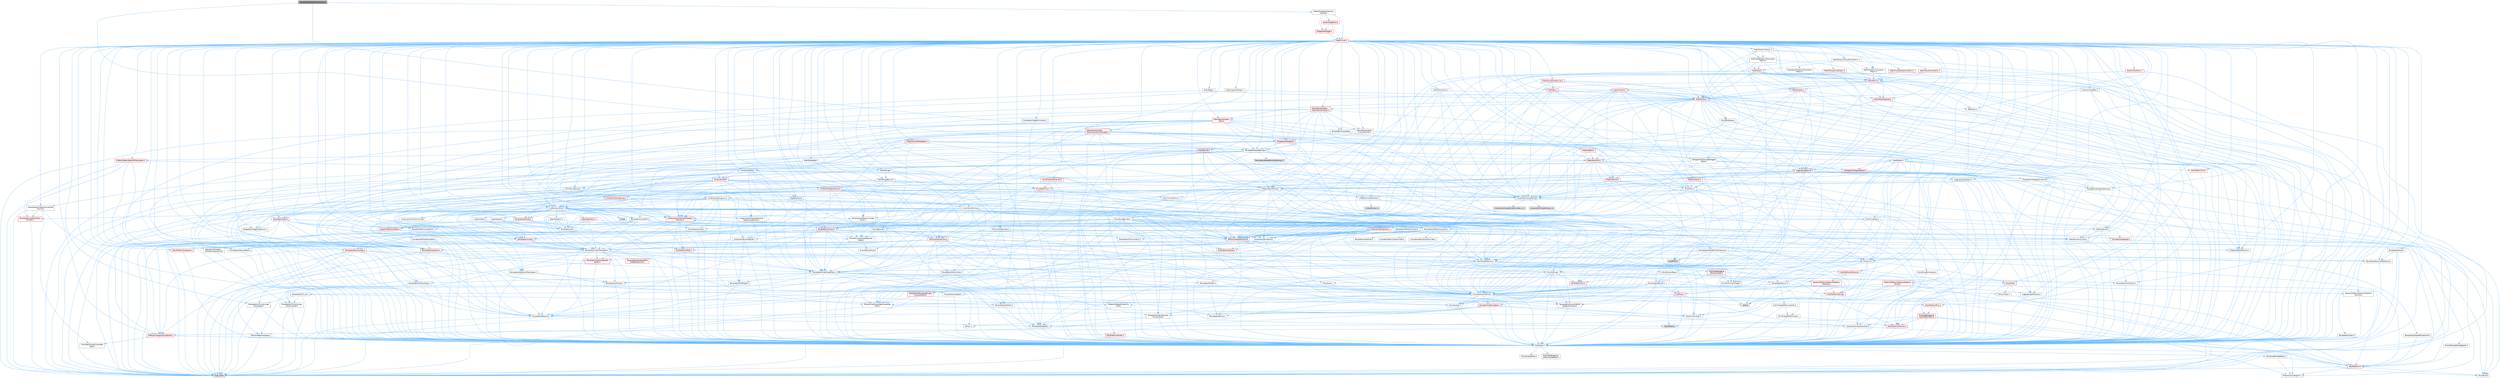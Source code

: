 digraph "DataflowNodeDetailExtension.h"
{
 // INTERACTIVE_SVG=YES
 // LATEX_PDF_SIZE
  bgcolor="transparent";
  edge [fontname=Helvetica,fontsize=10,labelfontname=Helvetica,labelfontsize=10];
  node [fontname=Helvetica,fontsize=10,shape=box,height=0.2,width=0.4];
  Node1 [id="Node000001",label="DataflowNodeDetailExtension.h",height=0.2,width=0.4,color="gray40", fillcolor="grey60", style="filled", fontcolor="black",tooltip=" "];
  Node1 -> Node2 [id="edge1_Node000001_Node000002",color="steelblue1",style="solid",tooltip=" "];
  Node2 [id="Node000002",label="UObject/NameTypes.h",height=0.2,width=0.4,color="grey40", fillcolor="white", style="filled",URL="$d6/d35/NameTypes_8h.html",tooltip=" "];
  Node2 -> Node3 [id="edge2_Node000002_Node000003",color="steelblue1",style="solid",tooltip=" "];
  Node3 [id="Node000003",label="CoreTypes.h",height=0.2,width=0.4,color="grey40", fillcolor="white", style="filled",URL="$dc/dec/CoreTypes_8h.html",tooltip=" "];
  Node3 -> Node4 [id="edge3_Node000003_Node000004",color="steelblue1",style="solid",tooltip=" "];
  Node4 [id="Node000004",label="HAL/Platform.h",height=0.2,width=0.4,color="red", fillcolor="#FFF0F0", style="filled",URL="$d9/dd0/Platform_8h.html",tooltip=" "];
  Node4 -> Node5 [id="edge4_Node000004_Node000005",color="steelblue1",style="solid",tooltip=" "];
  Node5 [id="Node000005",label="Misc/Build.h",height=0.2,width=0.4,color="grey40", fillcolor="white", style="filled",URL="$d3/dbb/Build_8h.html",tooltip=" "];
  Node4 -> Node7 [id="edge5_Node000004_Node000007",color="steelblue1",style="solid",tooltip=" "];
  Node7 [id="Node000007",label="type_traits",height=0.2,width=0.4,color="grey60", fillcolor="#E0E0E0", style="filled",tooltip=" "];
  Node4 -> Node8 [id="edge6_Node000004_Node000008",color="steelblue1",style="solid",tooltip=" "];
  Node8 [id="Node000008",label="PreprocessorHelpers.h",height=0.2,width=0.4,color="grey40", fillcolor="white", style="filled",URL="$db/ddb/PreprocessorHelpers_8h.html",tooltip=" "];
  Node3 -> Node14 [id="edge7_Node000003_Node000014",color="steelblue1",style="solid",tooltip=" "];
  Node14 [id="Node000014",label="ProfilingDebugging\l/UMemoryDefines.h",height=0.2,width=0.4,color="grey40", fillcolor="white", style="filled",URL="$d2/da2/UMemoryDefines_8h.html",tooltip=" "];
  Node3 -> Node15 [id="edge8_Node000003_Node000015",color="steelblue1",style="solid",tooltip=" "];
  Node15 [id="Node000015",label="Misc/CoreMiscDefines.h",height=0.2,width=0.4,color="grey40", fillcolor="white", style="filled",URL="$da/d38/CoreMiscDefines_8h.html",tooltip=" "];
  Node15 -> Node4 [id="edge9_Node000015_Node000004",color="steelblue1",style="solid",tooltip=" "];
  Node15 -> Node8 [id="edge10_Node000015_Node000008",color="steelblue1",style="solid",tooltip=" "];
  Node3 -> Node16 [id="edge11_Node000003_Node000016",color="steelblue1",style="solid",tooltip=" "];
  Node16 [id="Node000016",label="Misc/CoreDefines.h",height=0.2,width=0.4,color="grey40", fillcolor="white", style="filled",URL="$d3/dd2/CoreDefines_8h.html",tooltip=" "];
  Node2 -> Node17 [id="edge12_Node000002_Node000017",color="steelblue1",style="solid",tooltip=" "];
  Node17 [id="Node000017",label="Misc/AssertionMacros.h",height=0.2,width=0.4,color="grey40", fillcolor="white", style="filled",URL="$d0/dfa/AssertionMacros_8h.html",tooltip=" "];
  Node17 -> Node3 [id="edge13_Node000017_Node000003",color="steelblue1",style="solid",tooltip=" "];
  Node17 -> Node4 [id="edge14_Node000017_Node000004",color="steelblue1",style="solid",tooltip=" "];
  Node17 -> Node18 [id="edge15_Node000017_Node000018",color="steelblue1",style="solid",tooltip=" "];
  Node18 [id="Node000018",label="HAL/PlatformMisc.h",height=0.2,width=0.4,color="red", fillcolor="#FFF0F0", style="filled",URL="$d0/df5/PlatformMisc_8h.html",tooltip=" "];
  Node18 -> Node3 [id="edge16_Node000018_Node000003",color="steelblue1",style="solid",tooltip=" "];
  Node18 -> Node46 [id="edge17_Node000018_Node000046",color="steelblue1",style="solid",tooltip=" "];
  Node46 [id="Node000046",label="ProfilingDebugging\l/CpuProfilerTrace.h",height=0.2,width=0.4,color="red", fillcolor="#FFF0F0", style="filled",URL="$da/dcb/CpuProfilerTrace_8h.html",tooltip=" "];
  Node46 -> Node3 [id="edge18_Node000046_Node000003",color="steelblue1",style="solid",tooltip=" "];
  Node46 -> Node26 [id="edge19_Node000046_Node000026",color="steelblue1",style="solid",tooltip=" "];
  Node26 [id="Node000026",label="Containers/ContainersFwd.h",height=0.2,width=0.4,color="grey40", fillcolor="white", style="filled",URL="$d4/d0a/ContainersFwd_8h.html",tooltip=" "];
  Node26 -> Node4 [id="edge20_Node000026_Node000004",color="steelblue1",style="solid",tooltip=" "];
  Node26 -> Node3 [id="edge21_Node000026_Node000003",color="steelblue1",style="solid",tooltip=" "];
  Node26 -> Node23 [id="edge22_Node000026_Node000023",color="steelblue1",style="solid",tooltip=" "];
  Node23 [id="Node000023",label="Traits/IsContiguousContainer.h",height=0.2,width=0.4,color="red", fillcolor="#FFF0F0", style="filled",URL="$d5/d3c/IsContiguousContainer_8h.html",tooltip=" "];
  Node23 -> Node3 [id="edge23_Node000023_Node000003",color="steelblue1",style="solid",tooltip=" "];
  Node23 -> Node24 [id="edge24_Node000023_Node000024",color="steelblue1",style="solid",tooltip=" "];
  Node24 [id="Node000024",label="Misc/StaticAssertComplete\lType.h",height=0.2,width=0.4,color="grey40", fillcolor="white", style="filled",URL="$d5/d4e/StaticAssertCompleteType_8h.html",tooltip=" "];
  Node46 -> Node47 [id="edge25_Node000046_Node000047",color="steelblue1",style="solid",tooltip=" "];
  Node47 [id="Node000047",label="HAL/PlatformAtomics.h",height=0.2,width=0.4,color="red", fillcolor="#FFF0F0", style="filled",URL="$d3/d36/PlatformAtomics_8h.html",tooltip=" "];
  Node47 -> Node3 [id="edge26_Node000047_Node000003",color="steelblue1",style="solid",tooltip=" "];
  Node46 -> Node8 [id="edge27_Node000046_Node000008",color="steelblue1",style="solid",tooltip=" "];
  Node46 -> Node5 [id="edge28_Node000046_Node000005",color="steelblue1",style="solid",tooltip=" "];
  Node46 -> Node53 [id="edge29_Node000046_Node000053",color="steelblue1",style="solid",tooltip=" "];
  Node53 [id="Node000053",label="Trace/Trace.h",height=0.2,width=0.4,color="grey60", fillcolor="#E0E0E0", style="filled",tooltip=" "];
  Node17 -> Node8 [id="edge30_Node000017_Node000008",color="steelblue1",style="solid",tooltip=" "];
  Node17 -> Node54 [id="edge31_Node000017_Node000054",color="steelblue1",style="solid",tooltip=" "];
  Node54 [id="Node000054",label="Templates/EnableIf.h",height=0.2,width=0.4,color="grey40", fillcolor="white", style="filled",URL="$d7/d60/EnableIf_8h.html",tooltip=" "];
  Node54 -> Node3 [id="edge32_Node000054_Node000003",color="steelblue1",style="solid",tooltip=" "];
  Node17 -> Node55 [id="edge33_Node000017_Node000055",color="steelblue1",style="solid",tooltip=" "];
  Node55 [id="Node000055",label="Templates/IsArrayOrRefOf\lTypeByPredicate.h",height=0.2,width=0.4,color="grey40", fillcolor="white", style="filled",URL="$d6/da1/IsArrayOrRefOfTypeByPredicate_8h.html",tooltip=" "];
  Node55 -> Node3 [id="edge34_Node000055_Node000003",color="steelblue1",style="solid",tooltip=" "];
  Node17 -> Node56 [id="edge35_Node000017_Node000056",color="steelblue1",style="solid",tooltip=" "];
  Node56 [id="Node000056",label="Templates/IsValidVariadic\lFunctionArg.h",height=0.2,width=0.4,color="grey40", fillcolor="white", style="filled",URL="$d0/dc8/IsValidVariadicFunctionArg_8h.html",tooltip=" "];
  Node56 -> Node3 [id="edge36_Node000056_Node000003",color="steelblue1",style="solid",tooltip=" "];
  Node56 -> Node57 [id="edge37_Node000056_Node000057",color="steelblue1",style="solid",tooltip=" "];
  Node57 [id="Node000057",label="IsEnum.h",height=0.2,width=0.4,color="grey40", fillcolor="white", style="filled",URL="$d4/de5/IsEnum_8h.html",tooltip=" "];
  Node56 -> Node7 [id="edge38_Node000056_Node000007",color="steelblue1",style="solid",tooltip=" "];
  Node17 -> Node58 [id="edge39_Node000017_Node000058",color="steelblue1",style="solid",tooltip=" "];
  Node58 [id="Node000058",label="Traits/IsCharEncodingCompatible\lWith.h",height=0.2,width=0.4,color="grey40", fillcolor="white", style="filled",URL="$df/dd1/IsCharEncodingCompatibleWith_8h.html",tooltip=" "];
  Node58 -> Node7 [id="edge40_Node000058_Node000007",color="steelblue1",style="solid",tooltip=" "];
  Node58 -> Node59 [id="edge41_Node000058_Node000059",color="steelblue1",style="solid",tooltip=" "];
  Node59 [id="Node000059",label="Traits/IsCharType.h",height=0.2,width=0.4,color="grey40", fillcolor="white", style="filled",URL="$db/d51/IsCharType_8h.html",tooltip=" "];
  Node59 -> Node3 [id="edge42_Node000059_Node000003",color="steelblue1",style="solid",tooltip=" "];
  Node17 -> Node60 [id="edge43_Node000017_Node000060",color="steelblue1",style="solid",tooltip=" "];
  Node60 [id="Node000060",label="Misc/VarArgs.h",height=0.2,width=0.4,color="grey40", fillcolor="white", style="filled",URL="$d5/d6f/VarArgs_8h.html",tooltip=" "];
  Node60 -> Node3 [id="edge44_Node000060_Node000003",color="steelblue1",style="solid",tooltip=" "];
  Node17 -> Node61 [id="edge45_Node000017_Node000061",color="steelblue1",style="solid",tooltip=" "];
  Node61 [id="Node000061",label="String/FormatStringSan.h",height=0.2,width=0.4,color="red", fillcolor="#FFF0F0", style="filled",URL="$d3/d8b/FormatStringSan_8h.html",tooltip=" "];
  Node61 -> Node7 [id="edge46_Node000061_Node000007",color="steelblue1",style="solid",tooltip=" "];
  Node61 -> Node3 [id="edge47_Node000061_Node000003",color="steelblue1",style="solid",tooltip=" "];
  Node61 -> Node62 [id="edge48_Node000061_Node000062",color="steelblue1",style="solid",tooltip=" "];
  Node62 [id="Node000062",label="Templates/Requires.h",height=0.2,width=0.4,color="grey40", fillcolor="white", style="filled",URL="$dc/d96/Requires_8h.html",tooltip=" "];
  Node62 -> Node54 [id="edge49_Node000062_Node000054",color="steelblue1",style="solid",tooltip=" "];
  Node62 -> Node7 [id="edge50_Node000062_Node000007",color="steelblue1",style="solid",tooltip=" "];
  Node61 -> Node63 [id="edge51_Node000061_Node000063",color="steelblue1",style="solid",tooltip=" "];
  Node63 [id="Node000063",label="Templates/Identity.h",height=0.2,width=0.4,color="grey40", fillcolor="white", style="filled",URL="$d0/dd5/Identity_8h.html",tooltip=" "];
  Node61 -> Node56 [id="edge52_Node000061_Node000056",color="steelblue1",style="solid",tooltip=" "];
  Node61 -> Node59 [id="edge53_Node000061_Node000059",color="steelblue1",style="solid",tooltip=" "];
  Node61 -> Node26 [id="edge54_Node000061_Node000026",color="steelblue1",style="solid",tooltip=" "];
  Node17 -> Node67 [id="edge55_Node000017_Node000067",color="steelblue1",style="solid",tooltip=" "];
  Node67 [id="Node000067",label="atomic",height=0.2,width=0.4,color="grey60", fillcolor="#E0E0E0", style="filled",tooltip=" "];
  Node2 -> Node68 [id="edge56_Node000002_Node000068",color="steelblue1",style="solid",tooltip=" "];
  Node68 [id="Node000068",label="HAL/UnrealMemory.h",height=0.2,width=0.4,color="grey40", fillcolor="white", style="filled",URL="$d9/d96/UnrealMemory_8h.html",tooltip=" "];
  Node68 -> Node3 [id="edge57_Node000068_Node000003",color="steelblue1",style="solid",tooltip=" "];
  Node68 -> Node69 [id="edge58_Node000068_Node000069",color="steelblue1",style="solid",tooltip=" "];
  Node69 [id="Node000069",label="GenericPlatform/GenericPlatform\lMemory.h",height=0.2,width=0.4,color="red", fillcolor="#FFF0F0", style="filled",URL="$dd/d22/GenericPlatformMemory_8h.html",tooltip=" "];
  Node69 -> Node25 [id="edge59_Node000069_Node000025",color="steelblue1",style="solid",tooltip=" "];
  Node25 [id="Node000025",label="CoreFwd.h",height=0.2,width=0.4,color="red", fillcolor="#FFF0F0", style="filled",URL="$d1/d1e/CoreFwd_8h.html",tooltip=" "];
  Node25 -> Node3 [id="edge60_Node000025_Node000003",color="steelblue1",style="solid",tooltip=" "];
  Node25 -> Node26 [id="edge61_Node000025_Node000026",color="steelblue1",style="solid",tooltip=" "];
  Node25 -> Node28 [id="edge62_Node000025_Node000028",color="steelblue1",style="solid",tooltip=" "];
  Node28 [id="Node000028",label="UObject/UObjectHierarchy\lFwd.h",height=0.2,width=0.4,color="grey40", fillcolor="white", style="filled",URL="$d3/d13/UObjectHierarchyFwd_8h.html",tooltip=" "];
  Node69 -> Node3 [id="edge63_Node000069_Node000003",color="steelblue1",style="solid",tooltip=" "];
  Node69 -> Node70 [id="edge64_Node000069_Node000070",color="steelblue1",style="solid",tooltip=" "];
  Node70 [id="Node000070",label="HAL/PlatformString.h",height=0.2,width=0.4,color="red", fillcolor="#FFF0F0", style="filled",URL="$db/db5/PlatformString_8h.html",tooltip=" "];
  Node70 -> Node3 [id="edge65_Node000070_Node000003",color="steelblue1",style="solid",tooltip=" "];
  Node68 -> Node72 [id="edge66_Node000068_Node000072",color="steelblue1",style="solid",tooltip=" "];
  Node72 [id="Node000072",label="HAL/MemoryBase.h",height=0.2,width=0.4,color="grey40", fillcolor="white", style="filled",URL="$d6/d9f/MemoryBase_8h.html",tooltip=" "];
  Node72 -> Node3 [id="edge67_Node000072_Node000003",color="steelblue1",style="solid",tooltip=" "];
  Node72 -> Node47 [id="edge68_Node000072_Node000047",color="steelblue1",style="solid",tooltip=" "];
  Node72 -> Node30 [id="edge69_Node000072_Node000030",color="steelblue1",style="solid",tooltip=" "];
  Node30 [id="Node000030",label="HAL/PlatformCrt.h",height=0.2,width=0.4,color="red", fillcolor="#FFF0F0", style="filled",URL="$d8/d75/PlatformCrt_8h.html",tooltip=" "];
  Node72 -> Node73 [id="edge70_Node000072_Node000073",color="steelblue1",style="solid",tooltip=" "];
  Node73 [id="Node000073",label="Misc/Exec.h",height=0.2,width=0.4,color="grey40", fillcolor="white", style="filled",URL="$de/ddb/Exec_8h.html",tooltip=" "];
  Node73 -> Node3 [id="edge71_Node000073_Node000003",color="steelblue1",style="solid",tooltip=" "];
  Node73 -> Node17 [id="edge72_Node000073_Node000017",color="steelblue1",style="solid",tooltip=" "];
  Node72 -> Node74 [id="edge73_Node000072_Node000074",color="steelblue1",style="solid",tooltip=" "];
  Node74 [id="Node000074",label="Misc/OutputDevice.h",height=0.2,width=0.4,color="grey40", fillcolor="white", style="filled",URL="$d7/d32/OutputDevice_8h.html",tooltip=" "];
  Node74 -> Node25 [id="edge74_Node000074_Node000025",color="steelblue1",style="solid",tooltip=" "];
  Node74 -> Node3 [id="edge75_Node000074_Node000003",color="steelblue1",style="solid",tooltip=" "];
  Node74 -> Node75 [id="edge76_Node000074_Node000075",color="steelblue1",style="solid",tooltip=" "];
  Node75 [id="Node000075",label="Logging/LogVerbosity.h",height=0.2,width=0.4,color="grey40", fillcolor="white", style="filled",URL="$d2/d8f/LogVerbosity_8h.html",tooltip=" "];
  Node75 -> Node3 [id="edge77_Node000075_Node000003",color="steelblue1",style="solid",tooltip=" "];
  Node74 -> Node60 [id="edge78_Node000074_Node000060",color="steelblue1",style="solid",tooltip=" "];
  Node74 -> Node55 [id="edge79_Node000074_Node000055",color="steelblue1",style="solid",tooltip=" "];
  Node74 -> Node56 [id="edge80_Node000074_Node000056",color="steelblue1",style="solid",tooltip=" "];
  Node74 -> Node58 [id="edge81_Node000074_Node000058",color="steelblue1",style="solid",tooltip=" "];
  Node72 -> Node76 [id="edge82_Node000072_Node000076",color="steelblue1",style="solid",tooltip=" "];
  Node76 [id="Node000076",label="Templates/Atomic.h",height=0.2,width=0.4,color="grey40", fillcolor="white", style="filled",URL="$d3/d91/Atomic_8h.html",tooltip=" "];
  Node76 -> Node77 [id="edge83_Node000076_Node000077",color="steelblue1",style="solid",tooltip=" "];
  Node77 [id="Node000077",label="HAL/ThreadSafeCounter.h",height=0.2,width=0.4,color="grey40", fillcolor="white", style="filled",URL="$dc/dc9/ThreadSafeCounter_8h.html",tooltip=" "];
  Node77 -> Node3 [id="edge84_Node000077_Node000003",color="steelblue1",style="solid",tooltip=" "];
  Node77 -> Node47 [id="edge85_Node000077_Node000047",color="steelblue1",style="solid",tooltip=" "];
  Node76 -> Node78 [id="edge86_Node000076_Node000078",color="steelblue1",style="solid",tooltip=" "];
  Node78 [id="Node000078",label="HAL/ThreadSafeCounter64.h",height=0.2,width=0.4,color="grey40", fillcolor="white", style="filled",URL="$d0/d12/ThreadSafeCounter64_8h.html",tooltip=" "];
  Node78 -> Node3 [id="edge87_Node000078_Node000003",color="steelblue1",style="solid",tooltip=" "];
  Node78 -> Node77 [id="edge88_Node000078_Node000077",color="steelblue1",style="solid",tooltip=" "];
  Node76 -> Node79 [id="edge89_Node000076_Node000079",color="steelblue1",style="solid",tooltip=" "];
  Node79 [id="Node000079",label="Templates/IsIntegral.h",height=0.2,width=0.4,color="grey40", fillcolor="white", style="filled",URL="$da/d64/IsIntegral_8h.html",tooltip=" "];
  Node79 -> Node3 [id="edge90_Node000079_Node000003",color="steelblue1",style="solid",tooltip=" "];
  Node76 -> Node80 [id="edge91_Node000076_Node000080",color="steelblue1",style="solid",tooltip=" "];
  Node80 [id="Node000080",label="Templates/IsTrivial.h",height=0.2,width=0.4,color="grey40", fillcolor="white", style="filled",URL="$da/d4c/IsTrivial_8h.html",tooltip=" "];
  Node80 -> Node81 [id="edge92_Node000080_Node000081",color="steelblue1",style="solid",tooltip=" "];
  Node81 [id="Node000081",label="Templates/AndOrNot.h",height=0.2,width=0.4,color="grey40", fillcolor="white", style="filled",URL="$db/d0a/AndOrNot_8h.html",tooltip=" "];
  Node81 -> Node3 [id="edge93_Node000081_Node000003",color="steelblue1",style="solid",tooltip=" "];
  Node80 -> Node82 [id="edge94_Node000080_Node000082",color="steelblue1",style="solid",tooltip=" "];
  Node82 [id="Node000082",label="Templates/IsTriviallyCopy\lConstructible.h",height=0.2,width=0.4,color="grey40", fillcolor="white", style="filled",URL="$d3/d78/IsTriviallyCopyConstructible_8h.html",tooltip=" "];
  Node82 -> Node3 [id="edge95_Node000082_Node000003",color="steelblue1",style="solid",tooltip=" "];
  Node82 -> Node7 [id="edge96_Node000082_Node000007",color="steelblue1",style="solid",tooltip=" "];
  Node80 -> Node83 [id="edge97_Node000080_Node000083",color="steelblue1",style="solid",tooltip=" "];
  Node83 [id="Node000083",label="Templates/IsTriviallyCopy\lAssignable.h",height=0.2,width=0.4,color="grey40", fillcolor="white", style="filled",URL="$d2/df2/IsTriviallyCopyAssignable_8h.html",tooltip=" "];
  Node83 -> Node3 [id="edge98_Node000083_Node000003",color="steelblue1",style="solid",tooltip=" "];
  Node83 -> Node7 [id="edge99_Node000083_Node000007",color="steelblue1",style="solid",tooltip=" "];
  Node80 -> Node7 [id="edge100_Node000080_Node000007",color="steelblue1",style="solid",tooltip=" "];
  Node76 -> Node84 [id="edge101_Node000076_Node000084",color="steelblue1",style="solid",tooltip=" "];
  Node84 [id="Node000084",label="Traits/IntType.h",height=0.2,width=0.4,color="grey40", fillcolor="white", style="filled",URL="$d7/deb/IntType_8h.html",tooltip=" "];
  Node84 -> Node4 [id="edge102_Node000084_Node000004",color="steelblue1",style="solid",tooltip=" "];
  Node76 -> Node67 [id="edge103_Node000076_Node000067",color="steelblue1",style="solid",tooltip=" "];
  Node68 -> Node85 [id="edge104_Node000068_Node000085",color="steelblue1",style="solid",tooltip=" "];
  Node85 [id="Node000085",label="HAL/PlatformMemory.h",height=0.2,width=0.4,color="red", fillcolor="#FFF0F0", style="filled",URL="$de/d68/PlatformMemory_8h.html",tooltip=" "];
  Node85 -> Node3 [id="edge105_Node000085_Node000003",color="steelblue1",style="solid",tooltip=" "];
  Node85 -> Node69 [id="edge106_Node000085_Node000069",color="steelblue1",style="solid",tooltip=" "];
  Node68 -> Node87 [id="edge107_Node000068_Node000087",color="steelblue1",style="solid",tooltip=" "];
  Node87 [id="Node000087",label="ProfilingDebugging\l/MemoryTrace.h",height=0.2,width=0.4,color="red", fillcolor="#FFF0F0", style="filled",URL="$da/dd7/MemoryTrace_8h.html",tooltip=" "];
  Node87 -> Node4 [id="edge108_Node000087_Node000004",color="steelblue1",style="solid",tooltip=" "];
  Node87 -> Node42 [id="edge109_Node000087_Node000042",color="steelblue1",style="solid",tooltip=" "];
  Node42 [id="Node000042",label="Misc/EnumClassFlags.h",height=0.2,width=0.4,color="grey40", fillcolor="white", style="filled",URL="$d8/de7/EnumClassFlags_8h.html",tooltip=" "];
  Node87 -> Node53 [id="edge110_Node000087_Node000053",color="steelblue1",style="solid",tooltip=" "];
  Node68 -> Node88 [id="edge111_Node000068_Node000088",color="steelblue1",style="solid",tooltip=" "];
  Node88 [id="Node000088",label="Templates/IsPointer.h",height=0.2,width=0.4,color="grey40", fillcolor="white", style="filled",URL="$d7/d05/IsPointer_8h.html",tooltip=" "];
  Node88 -> Node3 [id="edge112_Node000088_Node000003",color="steelblue1",style="solid",tooltip=" "];
  Node2 -> Node89 [id="edge113_Node000002_Node000089",color="steelblue1",style="solid",tooltip=" "];
  Node89 [id="Node000089",label="Templates/UnrealTypeTraits.h",height=0.2,width=0.4,color="grey40", fillcolor="white", style="filled",URL="$d2/d2d/UnrealTypeTraits_8h.html",tooltip=" "];
  Node89 -> Node3 [id="edge114_Node000089_Node000003",color="steelblue1",style="solid",tooltip=" "];
  Node89 -> Node88 [id="edge115_Node000089_Node000088",color="steelblue1",style="solid",tooltip=" "];
  Node89 -> Node17 [id="edge116_Node000089_Node000017",color="steelblue1",style="solid",tooltip=" "];
  Node89 -> Node81 [id="edge117_Node000089_Node000081",color="steelblue1",style="solid",tooltip=" "];
  Node89 -> Node54 [id="edge118_Node000089_Node000054",color="steelblue1",style="solid",tooltip=" "];
  Node89 -> Node90 [id="edge119_Node000089_Node000090",color="steelblue1",style="solid",tooltip=" "];
  Node90 [id="Node000090",label="Templates/IsArithmetic.h",height=0.2,width=0.4,color="grey40", fillcolor="white", style="filled",URL="$d2/d5d/IsArithmetic_8h.html",tooltip=" "];
  Node90 -> Node3 [id="edge120_Node000090_Node000003",color="steelblue1",style="solid",tooltip=" "];
  Node89 -> Node57 [id="edge121_Node000089_Node000057",color="steelblue1",style="solid",tooltip=" "];
  Node89 -> Node91 [id="edge122_Node000089_Node000091",color="steelblue1",style="solid",tooltip=" "];
  Node91 [id="Node000091",label="Templates/Models.h",height=0.2,width=0.4,color="grey40", fillcolor="white", style="filled",URL="$d3/d0c/Models_8h.html",tooltip=" "];
  Node91 -> Node63 [id="edge123_Node000091_Node000063",color="steelblue1",style="solid",tooltip=" "];
  Node89 -> Node92 [id="edge124_Node000089_Node000092",color="steelblue1",style="solid",tooltip=" "];
  Node92 [id="Node000092",label="Templates/IsPODType.h",height=0.2,width=0.4,color="grey40", fillcolor="white", style="filled",URL="$d7/db1/IsPODType_8h.html",tooltip=" "];
  Node92 -> Node3 [id="edge125_Node000092_Node000003",color="steelblue1",style="solid",tooltip=" "];
  Node89 -> Node93 [id="edge126_Node000089_Node000093",color="steelblue1",style="solid",tooltip=" "];
  Node93 [id="Node000093",label="Templates/IsUECoreType.h",height=0.2,width=0.4,color="grey40", fillcolor="white", style="filled",URL="$d1/db8/IsUECoreType_8h.html",tooltip=" "];
  Node93 -> Node3 [id="edge127_Node000093_Node000003",color="steelblue1",style="solid",tooltip=" "];
  Node93 -> Node7 [id="edge128_Node000093_Node000007",color="steelblue1",style="solid",tooltip=" "];
  Node89 -> Node82 [id="edge129_Node000089_Node000082",color="steelblue1",style="solid",tooltip=" "];
  Node2 -> Node94 [id="edge130_Node000002_Node000094",color="steelblue1",style="solid",tooltip=" "];
  Node94 [id="Node000094",label="Templates/UnrealTemplate.h",height=0.2,width=0.4,color="grey40", fillcolor="white", style="filled",URL="$d4/d24/UnrealTemplate_8h.html",tooltip=" "];
  Node94 -> Node3 [id="edge131_Node000094_Node000003",color="steelblue1",style="solid",tooltip=" "];
  Node94 -> Node88 [id="edge132_Node000094_Node000088",color="steelblue1",style="solid",tooltip=" "];
  Node94 -> Node68 [id="edge133_Node000094_Node000068",color="steelblue1",style="solid",tooltip=" "];
  Node94 -> Node95 [id="edge134_Node000094_Node000095",color="steelblue1",style="solid",tooltip=" "];
  Node95 [id="Node000095",label="Templates/CopyQualifiers\lAndRefsFromTo.h",height=0.2,width=0.4,color="red", fillcolor="#FFF0F0", style="filled",URL="$d3/db3/CopyQualifiersAndRefsFromTo_8h.html",tooltip=" "];
  Node94 -> Node89 [id="edge135_Node000094_Node000089",color="steelblue1",style="solid",tooltip=" "];
  Node94 -> Node97 [id="edge136_Node000094_Node000097",color="steelblue1",style="solid",tooltip=" "];
  Node97 [id="Node000097",label="Templates/RemoveReference.h",height=0.2,width=0.4,color="grey40", fillcolor="white", style="filled",URL="$da/dbe/RemoveReference_8h.html",tooltip=" "];
  Node97 -> Node3 [id="edge137_Node000097_Node000003",color="steelblue1",style="solid",tooltip=" "];
  Node94 -> Node62 [id="edge138_Node000094_Node000062",color="steelblue1",style="solid",tooltip=" "];
  Node94 -> Node98 [id="edge139_Node000094_Node000098",color="steelblue1",style="solid",tooltip=" "];
  Node98 [id="Node000098",label="Templates/TypeCompatible\lBytes.h",height=0.2,width=0.4,color="red", fillcolor="#FFF0F0", style="filled",URL="$df/d0a/TypeCompatibleBytes_8h.html",tooltip=" "];
  Node98 -> Node3 [id="edge140_Node000098_Node000003",color="steelblue1",style="solid",tooltip=" "];
  Node98 -> Node7 [id="edge141_Node000098_Node000007",color="steelblue1",style="solid",tooltip=" "];
  Node94 -> Node63 [id="edge142_Node000094_Node000063",color="steelblue1",style="solid",tooltip=" "];
  Node94 -> Node23 [id="edge143_Node000094_Node000023",color="steelblue1",style="solid",tooltip=" "];
  Node94 -> Node99 [id="edge144_Node000094_Node000099",color="steelblue1",style="solid",tooltip=" "];
  Node99 [id="Node000099",label="Traits/UseBitwiseSwap.h",height=0.2,width=0.4,color="grey40", fillcolor="white", style="filled",URL="$db/df3/UseBitwiseSwap_8h.html",tooltip=" "];
  Node99 -> Node3 [id="edge145_Node000099_Node000003",color="steelblue1",style="solid",tooltip=" "];
  Node99 -> Node7 [id="edge146_Node000099_Node000007",color="steelblue1",style="solid",tooltip=" "];
  Node94 -> Node7 [id="edge147_Node000094_Node000007",color="steelblue1",style="solid",tooltip=" "];
  Node2 -> Node100 [id="edge148_Node000002_Node000100",color="steelblue1",style="solid",tooltip=" "];
  Node100 [id="Node000100",label="Containers/UnrealString.h",height=0.2,width=0.4,color="grey40", fillcolor="white", style="filled",URL="$d5/dba/UnrealString_8h.html",tooltip=" "];
  Node100 -> Node101 [id="edge149_Node000100_Node000101",color="steelblue1",style="solid",tooltip=" "];
  Node101 [id="Node000101",label="Containers/UnrealStringIncludes.h.inl",height=0.2,width=0.4,color="grey60", fillcolor="#E0E0E0", style="filled",tooltip=" "];
  Node100 -> Node102 [id="edge150_Node000100_Node000102",color="steelblue1",style="solid",tooltip=" "];
  Node102 [id="Node000102",label="Containers/UnrealString.h.inl",height=0.2,width=0.4,color="grey60", fillcolor="#E0E0E0", style="filled",tooltip=" "];
  Node100 -> Node103 [id="edge151_Node000100_Node000103",color="steelblue1",style="solid",tooltip=" "];
  Node103 [id="Node000103",label="Misc/StringFormatArg.h",height=0.2,width=0.4,color="grey40", fillcolor="white", style="filled",URL="$d2/d16/StringFormatArg_8h.html",tooltip=" "];
  Node103 -> Node26 [id="edge152_Node000103_Node000026",color="steelblue1",style="solid",tooltip=" "];
  Node2 -> Node104 [id="edge153_Node000002_Node000104",color="steelblue1",style="solid",tooltip=" "];
  Node104 [id="Node000104",label="HAL/CriticalSection.h",height=0.2,width=0.4,color="grey40", fillcolor="white", style="filled",URL="$d6/d90/CriticalSection_8h.html",tooltip=" "];
  Node104 -> Node105 [id="edge154_Node000104_Node000105",color="steelblue1",style="solid",tooltip=" "];
  Node105 [id="Node000105",label="HAL/PlatformMutex.h",height=0.2,width=0.4,color="red", fillcolor="#FFF0F0", style="filled",URL="$d9/d0b/PlatformMutex_8h.html",tooltip=" "];
  Node105 -> Node3 [id="edge155_Node000105_Node000003",color="steelblue1",style="solid",tooltip=" "];
  Node2 -> Node107 [id="edge156_Node000002_Node000107",color="steelblue1",style="solid",tooltip=" "];
  Node107 [id="Node000107",label="Containers/StringConv.h",height=0.2,width=0.4,color="grey40", fillcolor="white", style="filled",URL="$d3/ddf/StringConv_8h.html",tooltip=" "];
  Node107 -> Node3 [id="edge157_Node000107_Node000003",color="steelblue1",style="solid",tooltip=" "];
  Node107 -> Node17 [id="edge158_Node000107_Node000017",color="steelblue1",style="solid",tooltip=" "];
  Node107 -> Node108 [id="edge159_Node000107_Node000108",color="steelblue1",style="solid",tooltip=" "];
  Node108 [id="Node000108",label="Containers/ContainerAllocation\lPolicies.h",height=0.2,width=0.4,color="red", fillcolor="#FFF0F0", style="filled",URL="$d7/dff/ContainerAllocationPolicies_8h.html",tooltip=" "];
  Node108 -> Node3 [id="edge160_Node000108_Node000003",color="steelblue1",style="solid",tooltip=" "];
  Node108 -> Node108 [id="edge161_Node000108_Node000108",color="steelblue1",style="solid",tooltip=" "];
  Node108 -> Node110 [id="edge162_Node000108_Node000110",color="steelblue1",style="solid",tooltip=" "];
  Node110 [id="Node000110",label="HAL/PlatformMath.h",height=0.2,width=0.4,color="red", fillcolor="#FFF0F0", style="filled",URL="$dc/d53/PlatformMath_8h.html",tooltip=" "];
  Node110 -> Node3 [id="edge163_Node000110_Node000003",color="steelblue1",style="solid",tooltip=" "];
  Node108 -> Node68 [id="edge164_Node000108_Node000068",color="steelblue1",style="solid",tooltip=" "];
  Node108 -> Node40 [id="edge165_Node000108_Node000040",color="steelblue1",style="solid",tooltip=" "];
  Node40 [id="Node000040",label="Math/NumericLimits.h",height=0.2,width=0.4,color="grey40", fillcolor="white", style="filled",URL="$df/d1b/NumericLimits_8h.html",tooltip=" "];
  Node40 -> Node3 [id="edge166_Node000040_Node000003",color="steelblue1",style="solid",tooltip=" "];
  Node108 -> Node17 [id="edge167_Node000108_Node000017",color="steelblue1",style="solid",tooltip=" "];
  Node108 -> Node118 [id="edge168_Node000108_Node000118",color="steelblue1",style="solid",tooltip=" "];
  Node118 [id="Node000118",label="Templates/IsPolymorphic.h",height=0.2,width=0.4,color="grey40", fillcolor="white", style="filled",URL="$dc/d20/IsPolymorphic_8h.html",tooltip=" "];
  Node108 -> Node119 [id="edge169_Node000108_Node000119",color="steelblue1",style="solid",tooltip=" "];
  Node119 [id="Node000119",label="Templates/MemoryOps.h",height=0.2,width=0.4,color="red", fillcolor="#FFF0F0", style="filled",URL="$db/dea/MemoryOps_8h.html",tooltip=" "];
  Node119 -> Node3 [id="edge170_Node000119_Node000003",color="steelblue1",style="solid",tooltip=" "];
  Node119 -> Node68 [id="edge171_Node000119_Node000068",color="steelblue1",style="solid",tooltip=" "];
  Node119 -> Node83 [id="edge172_Node000119_Node000083",color="steelblue1",style="solid",tooltip=" "];
  Node119 -> Node82 [id="edge173_Node000119_Node000082",color="steelblue1",style="solid",tooltip=" "];
  Node119 -> Node62 [id="edge174_Node000119_Node000062",color="steelblue1",style="solid",tooltip=" "];
  Node119 -> Node89 [id="edge175_Node000119_Node000089",color="steelblue1",style="solid",tooltip=" "];
  Node119 -> Node99 [id="edge176_Node000119_Node000099",color="steelblue1",style="solid",tooltip=" "];
  Node119 -> Node7 [id="edge177_Node000119_Node000007",color="steelblue1",style="solid",tooltip=" "];
  Node108 -> Node98 [id="edge178_Node000108_Node000098",color="steelblue1",style="solid",tooltip=" "];
  Node108 -> Node7 [id="edge179_Node000108_Node000007",color="steelblue1",style="solid",tooltip=" "];
  Node107 -> Node120 [id="edge180_Node000107_Node000120",color="steelblue1",style="solid",tooltip=" "];
  Node120 [id="Node000120",label="Containers/Array.h",height=0.2,width=0.4,color="grey40", fillcolor="white", style="filled",URL="$df/dd0/Array_8h.html",tooltip=" "];
  Node120 -> Node3 [id="edge181_Node000120_Node000003",color="steelblue1",style="solid",tooltip=" "];
  Node120 -> Node17 [id="edge182_Node000120_Node000017",color="steelblue1",style="solid",tooltip=" "];
  Node120 -> Node121 [id="edge183_Node000120_Node000121",color="steelblue1",style="solid",tooltip=" "];
  Node121 [id="Node000121",label="Misc/IntrusiveUnsetOptional\lState.h",height=0.2,width=0.4,color="grey40", fillcolor="white", style="filled",URL="$d2/d0a/IntrusiveUnsetOptionalState_8h.html",tooltip=" "];
  Node121 -> Node122 [id="edge184_Node000121_Node000122",color="steelblue1",style="solid",tooltip=" "];
  Node122 [id="Node000122",label="Misc/OptionalFwd.h",height=0.2,width=0.4,color="grey40", fillcolor="white", style="filled",URL="$dc/d50/OptionalFwd_8h.html",tooltip=" "];
  Node120 -> Node123 [id="edge185_Node000120_Node000123",color="steelblue1",style="solid",tooltip=" "];
  Node123 [id="Node000123",label="Misc/ReverseIterate.h",height=0.2,width=0.4,color="red", fillcolor="#FFF0F0", style="filled",URL="$db/de3/ReverseIterate_8h.html",tooltip=" "];
  Node123 -> Node4 [id="edge186_Node000123_Node000004",color="steelblue1",style="solid",tooltip=" "];
  Node120 -> Node68 [id="edge187_Node000120_Node000068",color="steelblue1",style="solid",tooltip=" "];
  Node120 -> Node89 [id="edge188_Node000120_Node000089",color="steelblue1",style="solid",tooltip=" "];
  Node120 -> Node94 [id="edge189_Node000120_Node000094",color="steelblue1",style="solid",tooltip=" "];
  Node120 -> Node125 [id="edge190_Node000120_Node000125",color="steelblue1",style="solid",tooltip=" "];
  Node125 [id="Node000125",label="Containers/AllowShrinking.h",height=0.2,width=0.4,color="grey40", fillcolor="white", style="filled",URL="$d7/d1a/AllowShrinking_8h.html",tooltip=" "];
  Node125 -> Node3 [id="edge191_Node000125_Node000003",color="steelblue1",style="solid",tooltip=" "];
  Node120 -> Node108 [id="edge192_Node000120_Node000108",color="steelblue1",style="solid",tooltip=" "];
  Node120 -> Node126 [id="edge193_Node000120_Node000126",color="steelblue1",style="solid",tooltip=" "];
  Node126 [id="Node000126",label="Containers/ContainerElement\lTypeCompatibility.h",height=0.2,width=0.4,color="grey40", fillcolor="white", style="filled",URL="$df/ddf/ContainerElementTypeCompatibility_8h.html",tooltip=" "];
  Node126 -> Node3 [id="edge194_Node000126_Node000003",color="steelblue1",style="solid",tooltip=" "];
  Node126 -> Node89 [id="edge195_Node000126_Node000089",color="steelblue1",style="solid",tooltip=" "];
  Node120 -> Node127 [id="edge196_Node000120_Node000127",color="steelblue1",style="solid",tooltip=" "];
  Node127 [id="Node000127",label="Serialization/Archive.h",height=0.2,width=0.4,color="red", fillcolor="#FFF0F0", style="filled",URL="$d7/d3b/Archive_8h.html",tooltip=" "];
  Node127 -> Node25 [id="edge197_Node000127_Node000025",color="steelblue1",style="solid",tooltip=" "];
  Node127 -> Node3 [id="edge198_Node000127_Node000003",color="steelblue1",style="solid",tooltip=" "];
  Node127 -> Node128 [id="edge199_Node000127_Node000128",color="steelblue1",style="solid",tooltip=" "];
  Node128 [id="Node000128",label="HAL/PlatformProperties.h",height=0.2,width=0.4,color="red", fillcolor="#FFF0F0", style="filled",URL="$d9/db0/PlatformProperties_8h.html",tooltip=" "];
  Node128 -> Node3 [id="edge200_Node000128_Node000003",color="steelblue1",style="solid",tooltip=" "];
  Node127 -> Node131 [id="edge201_Node000127_Node000131",color="steelblue1",style="solid",tooltip=" "];
  Node131 [id="Node000131",label="Internationalization\l/TextNamespaceFwd.h",height=0.2,width=0.4,color="grey40", fillcolor="white", style="filled",URL="$d8/d97/TextNamespaceFwd_8h.html",tooltip=" "];
  Node131 -> Node3 [id="edge202_Node000131_Node000003",color="steelblue1",style="solid",tooltip=" "];
  Node127 -> Node17 [id="edge203_Node000127_Node000017",color="steelblue1",style="solid",tooltip=" "];
  Node127 -> Node5 [id="edge204_Node000127_Node000005",color="steelblue1",style="solid",tooltip=" "];
  Node127 -> Node132 [id="edge205_Node000127_Node000132",color="steelblue1",style="solid",tooltip=" "];
  Node132 [id="Node000132",label="Misc/EngineVersionBase.h",height=0.2,width=0.4,color="grey40", fillcolor="white", style="filled",URL="$d5/d2b/EngineVersionBase_8h.html",tooltip=" "];
  Node132 -> Node3 [id="edge206_Node000132_Node000003",color="steelblue1",style="solid",tooltip=" "];
  Node127 -> Node60 [id="edge207_Node000127_Node000060",color="steelblue1",style="solid",tooltip=" "];
  Node127 -> Node54 [id="edge208_Node000127_Node000054",color="steelblue1",style="solid",tooltip=" "];
  Node127 -> Node55 [id="edge209_Node000127_Node000055",color="steelblue1",style="solid",tooltip=" "];
  Node127 -> Node135 [id="edge210_Node000127_Node000135",color="steelblue1",style="solid",tooltip=" "];
  Node135 [id="Node000135",label="Templates/IsEnumClass.h",height=0.2,width=0.4,color="grey40", fillcolor="white", style="filled",URL="$d7/d15/IsEnumClass_8h.html",tooltip=" "];
  Node135 -> Node3 [id="edge211_Node000135_Node000003",color="steelblue1",style="solid",tooltip=" "];
  Node135 -> Node81 [id="edge212_Node000135_Node000081",color="steelblue1",style="solid",tooltip=" "];
  Node127 -> Node56 [id="edge213_Node000127_Node000056",color="steelblue1",style="solid",tooltip=" "];
  Node127 -> Node94 [id="edge214_Node000127_Node000094",color="steelblue1",style="solid",tooltip=" "];
  Node127 -> Node58 [id="edge215_Node000127_Node000058",color="steelblue1",style="solid",tooltip=" "];
  Node127 -> Node136 [id="edge216_Node000127_Node000136",color="steelblue1",style="solid",tooltip=" "];
  Node136 [id="Node000136",label="UObject/ObjectVersion.h",height=0.2,width=0.4,color="grey40", fillcolor="white", style="filled",URL="$da/d63/ObjectVersion_8h.html",tooltip=" "];
  Node136 -> Node3 [id="edge217_Node000136_Node000003",color="steelblue1",style="solid",tooltip=" "];
  Node120 -> Node137 [id="edge218_Node000120_Node000137",color="steelblue1",style="solid",tooltip=" "];
  Node137 [id="Node000137",label="Serialization/MemoryImage\lWriter.h",height=0.2,width=0.4,color="grey40", fillcolor="white", style="filled",URL="$d0/d08/MemoryImageWriter_8h.html",tooltip=" "];
  Node137 -> Node3 [id="edge219_Node000137_Node000003",color="steelblue1",style="solid",tooltip=" "];
  Node137 -> Node138 [id="edge220_Node000137_Node000138",color="steelblue1",style="solid",tooltip=" "];
  Node138 [id="Node000138",label="Serialization/MemoryLayout.h",height=0.2,width=0.4,color="grey40", fillcolor="white", style="filled",URL="$d7/d66/MemoryLayout_8h.html",tooltip=" "];
  Node138 -> Node139 [id="edge221_Node000138_Node000139",color="steelblue1",style="solid",tooltip=" "];
  Node139 [id="Node000139",label="Concepts/StaticClassProvider.h",height=0.2,width=0.4,color="grey40", fillcolor="white", style="filled",URL="$dd/d83/StaticClassProvider_8h.html",tooltip=" "];
  Node138 -> Node140 [id="edge222_Node000138_Node000140",color="steelblue1",style="solid",tooltip=" "];
  Node140 [id="Node000140",label="Concepts/StaticStructProvider.h",height=0.2,width=0.4,color="grey40", fillcolor="white", style="filled",URL="$d5/d77/StaticStructProvider_8h.html",tooltip=" "];
  Node138 -> Node141 [id="edge223_Node000138_Node000141",color="steelblue1",style="solid",tooltip=" "];
  Node141 [id="Node000141",label="Containers/EnumAsByte.h",height=0.2,width=0.4,color="grey40", fillcolor="white", style="filled",URL="$d6/d9a/EnumAsByte_8h.html",tooltip=" "];
  Node141 -> Node3 [id="edge224_Node000141_Node000003",color="steelblue1",style="solid",tooltip=" "];
  Node141 -> Node92 [id="edge225_Node000141_Node000092",color="steelblue1",style="solid",tooltip=" "];
  Node141 -> Node142 [id="edge226_Node000141_Node000142",color="steelblue1",style="solid",tooltip=" "];
  Node142 [id="Node000142",label="Templates/TypeHash.h",height=0.2,width=0.4,color="red", fillcolor="#FFF0F0", style="filled",URL="$d1/d62/TypeHash_8h.html",tooltip=" "];
  Node142 -> Node3 [id="edge227_Node000142_Node000003",color="steelblue1",style="solid",tooltip=" "];
  Node142 -> Node62 [id="edge228_Node000142_Node000062",color="steelblue1",style="solid",tooltip=" "];
  Node142 -> Node143 [id="edge229_Node000142_Node000143",color="steelblue1",style="solid",tooltip=" "];
  Node143 [id="Node000143",label="Misc/Crc.h",height=0.2,width=0.4,color="grey40", fillcolor="white", style="filled",URL="$d4/dd2/Crc_8h.html",tooltip=" "];
  Node143 -> Node3 [id="edge230_Node000143_Node000003",color="steelblue1",style="solid",tooltip=" "];
  Node143 -> Node70 [id="edge231_Node000143_Node000070",color="steelblue1",style="solid",tooltip=" "];
  Node143 -> Node17 [id="edge232_Node000143_Node000017",color="steelblue1",style="solid",tooltip=" "];
  Node143 -> Node144 [id="edge233_Node000143_Node000144",color="steelblue1",style="solid",tooltip=" "];
  Node144 [id="Node000144",label="Misc/CString.h",height=0.2,width=0.4,color="grey40", fillcolor="white", style="filled",URL="$d2/d49/CString_8h.html",tooltip=" "];
  Node144 -> Node3 [id="edge234_Node000144_Node000003",color="steelblue1",style="solid",tooltip=" "];
  Node144 -> Node30 [id="edge235_Node000144_Node000030",color="steelblue1",style="solid",tooltip=" "];
  Node144 -> Node70 [id="edge236_Node000144_Node000070",color="steelblue1",style="solid",tooltip=" "];
  Node144 -> Node17 [id="edge237_Node000144_Node000017",color="steelblue1",style="solid",tooltip=" "];
  Node144 -> Node145 [id="edge238_Node000144_Node000145",color="steelblue1",style="solid",tooltip=" "];
  Node145 [id="Node000145",label="Misc/Char.h",height=0.2,width=0.4,color="red", fillcolor="#FFF0F0", style="filled",URL="$d0/d58/Char_8h.html",tooltip=" "];
  Node145 -> Node3 [id="edge239_Node000145_Node000003",color="steelblue1",style="solid",tooltip=" "];
  Node145 -> Node84 [id="edge240_Node000145_Node000084",color="steelblue1",style="solid",tooltip=" "];
  Node145 -> Node7 [id="edge241_Node000145_Node000007",color="steelblue1",style="solid",tooltip=" "];
  Node144 -> Node60 [id="edge242_Node000144_Node000060",color="steelblue1",style="solid",tooltip=" "];
  Node144 -> Node55 [id="edge243_Node000144_Node000055",color="steelblue1",style="solid",tooltip=" "];
  Node144 -> Node56 [id="edge244_Node000144_Node000056",color="steelblue1",style="solid",tooltip=" "];
  Node144 -> Node58 [id="edge245_Node000144_Node000058",color="steelblue1",style="solid",tooltip=" "];
  Node143 -> Node145 [id="edge246_Node000143_Node000145",color="steelblue1",style="solid",tooltip=" "];
  Node143 -> Node89 [id="edge247_Node000143_Node000089",color="steelblue1",style="solid",tooltip=" "];
  Node143 -> Node59 [id="edge248_Node000143_Node000059",color="steelblue1",style="solid",tooltip=" "];
  Node142 -> Node7 [id="edge249_Node000142_Node000007",color="steelblue1",style="solid",tooltip=" "];
  Node138 -> Node20 [id="edge250_Node000138_Node000020",color="steelblue1",style="solid",tooltip=" "];
  Node20 [id="Node000020",label="Containers/StringFwd.h",height=0.2,width=0.4,color="grey40", fillcolor="white", style="filled",URL="$df/d37/StringFwd_8h.html",tooltip=" "];
  Node20 -> Node3 [id="edge251_Node000020_Node000003",color="steelblue1",style="solid",tooltip=" "];
  Node20 -> Node21 [id="edge252_Node000020_Node000021",color="steelblue1",style="solid",tooltip=" "];
  Node21 [id="Node000021",label="Traits/ElementType.h",height=0.2,width=0.4,color="red", fillcolor="#FFF0F0", style="filled",URL="$d5/d4f/ElementType_8h.html",tooltip=" "];
  Node21 -> Node4 [id="edge253_Node000021_Node000004",color="steelblue1",style="solid",tooltip=" "];
  Node21 -> Node7 [id="edge254_Node000021_Node000007",color="steelblue1",style="solid",tooltip=" "];
  Node20 -> Node23 [id="edge255_Node000020_Node000023",color="steelblue1",style="solid",tooltip=" "];
  Node138 -> Node68 [id="edge256_Node000138_Node000068",color="steelblue1",style="solid",tooltip=" "];
  Node138 -> Node149 [id="edge257_Node000138_Node000149",color="steelblue1",style="solid",tooltip=" "];
  Node149 [id="Node000149",label="Misc/DelayedAutoRegister.h",height=0.2,width=0.4,color="grey40", fillcolor="white", style="filled",URL="$d1/dda/DelayedAutoRegister_8h.html",tooltip=" "];
  Node149 -> Node4 [id="edge258_Node000149_Node000004",color="steelblue1",style="solid",tooltip=" "];
  Node138 -> Node54 [id="edge259_Node000138_Node000054",color="steelblue1",style="solid",tooltip=" "];
  Node138 -> Node150 [id="edge260_Node000138_Node000150",color="steelblue1",style="solid",tooltip=" "];
  Node150 [id="Node000150",label="Templates/IsAbstract.h",height=0.2,width=0.4,color="grey40", fillcolor="white", style="filled",URL="$d8/db7/IsAbstract_8h.html",tooltip=" "];
  Node138 -> Node118 [id="edge261_Node000138_Node000118",color="steelblue1",style="solid",tooltip=" "];
  Node138 -> Node91 [id="edge262_Node000138_Node000091",color="steelblue1",style="solid",tooltip=" "];
  Node138 -> Node94 [id="edge263_Node000138_Node000094",color="steelblue1",style="solid",tooltip=" "];
  Node120 -> Node151 [id="edge264_Node000120_Node000151",color="steelblue1",style="solid",tooltip=" "];
  Node151 [id="Node000151",label="Algo/Heapify.h",height=0.2,width=0.4,color="grey40", fillcolor="white", style="filled",URL="$d0/d2a/Heapify_8h.html",tooltip=" "];
  Node151 -> Node152 [id="edge265_Node000151_Node000152",color="steelblue1",style="solid",tooltip=" "];
  Node152 [id="Node000152",label="Algo/Impl/BinaryHeap.h",height=0.2,width=0.4,color="red", fillcolor="#FFF0F0", style="filled",URL="$d7/da3/Algo_2Impl_2BinaryHeap_8h.html",tooltip=" "];
  Node152 -> Node153 [id="edge266_Node000152_Node000153",color="steelblue1",style="solid",tooltip=" "];
  Node153 [id="Node000153",label="Templates/Invoke.h",height=0.2,width=0.4,color="red", fillcolor="#FFF0F0", style="filled",URL="$d7/deb/Invoke_8h.html",tooltip=" "];
  Node153 -> Node3 [id="edge267_Node000153_Node000003",color="steelblue1",style="solid",tooltip=" "];
  Node153 -> Node94 [id="edge268_Node000153_Node000094",color="steelblue1",style="solid",tooltip=" "];
  Node153 -> Node7 [id="edge269_Node000153_Node000007",color="steelblue1",style="solid",tooltip=" "];
  Node152 -> Node7 [id="edge270_Node000152_Node000007",color="steelblue1",style="solid",tooltip=" "];
  Node151 -> Node157 [id="edge271_Node000151_Node000157",color="steelblue1",style="solid",tooltip=" "];
  Node157 [id="Node000157",label="Templates/IdentityFunctor.h",height=0.2,width=0.4,color="grey40", fillcolor="white", style="filled",URL="$d7/d2e/IdentityFunctor_8h.html",tooltip=" "];
  Node157 -> Node4 [id="edge272_Node000157_Node000004",color="steelblue1",style="solid",tooltip=" "];
  Node151 -> Node153 [id="edge273_Node000151_Node000153",color="steelblue1",style="solid",tooltip=" "];
  Node151 -> Node158 [id="edge274_Node000151_Node000158",color="steelblue1",style="solid",tooltip=" "];
  Node158 [id="Node000158",label="Templates/Less.h",height=0.2,width=0.4,color="grey40", fillcolor="white", style="filled",URL="$de/dc8/Less_8h.html",tooltip=" "];
  Node158 -> Node3 [id="edge275_Node000158_Node000003",color="steelblue1",style="solid",tooltip=" "];
  Node158 -> Node94 [id="edge276_Node000158_Node000094",color="steelblue1",style="solid",tooltip=" "];
  Node151 -> Node94 [id="edge277_Node000151_Node000094",color="steelblue1",style="solid",tooltip=" "];
  Node120 -> Node159 [id="edge278_Node000120_Node000159",color="steelblue1",style="solid",tooltip=" "];
  Node159 [id="Node000159",label="Algo/HeapSort.h",height=0.2,width=0.4,color="grey40", fillcolor="white", style="filled",URL="$d3/d92/HeapSort_8h.html",tooltip=" "];
  Node159 -> Node152 [id="edge279_Node000159_Node000152",color="steelblue1",style="solid",tooltip=" "];
  Node159 -> Node157 [id="edge280_Node000159_Node000157",color="steelblue1",style="solid",tooltip=" "];
  Node159 -> Node158 [id="edge281_Node000159_Node000158",color="steelblue1",style="solid",tooltip=" "];
  Node159 -> Node94 [id="edge282_Node000159_Node000094",color="steelblue1",style="solid",tooltip=" "];
  Node120 -> Node160 [id="edge283_Node000120_Node000160",color="steelblue1",style="solid",tooltip=" "];
  Node160 [id="Node000160",label="Algo/IsHeap.h",height=0.2,width=0.4,color="grey40", fillcolor="white", style="filled",URL="$de/d32/IsHeap_8h.html",tooltip=" "];
  Node160 -> Node152 [id="edge284_Node000160_Node000152",color="steelblue1",style="solid",tooltip=" "];
  Node160 -> Node157 [id="edge285_Node000160_Node000157",color="steelblue1",style="solid",tooltip=" "];
  Node160 -> Node153 [id="edge286_Node000160_Node000153",color="steelblue1",style="solid",tooltip=" "];
  Node160 -> Node158 [id="edge287_Node000160_Node000158",color="steelblue1",style="solid",tooltip=" "];
  Node160 -> Node94 [id="edge288_Node000160_Node000094",color="steelblue1",style="solid",tooltip=" "];
  Node120 -> Node152 [id="edge289_Node000120_Node000152",color="steelblue1",style="solid",tooltip=" "];
  Node120 -> Node161 [id="edge290_Node000120_Node000161",color="steelblue1",style="solid",tooltip=" "];
  Node161 [id="Node000161",label="Algo/StableSort.h",height=0.2,width=0.4,color="red", fillcolor="#FFF0F0", style="filled",URL="$d7/d3c/StableSort_8h.html",tooltip=" "];
  Node161 -> Node157 [id="edge291_Node000161_Node000157",color="steelblue1",style="solid",tooltip=" "];
  Node161 -> Node153 [id="edge292_Node000161_Node000153",color="steelblue1",style="solid",tooltip=" "];
  Node161 -> Node158 [id="edge293_Node000161_Node000158",color="steelblue1",style="solid",tooltip=" "];
  Node161 -> Node94 [id="edge294_Node000161_Node000094",color="steelblue1",style="solid",tooltip=" "];
  Node120 -> Node164 [id="edge295_Node000120_Node000164",color="steelblue1",style="solid",tooltip=" "];
  Node164 [id="Node000164",label="Concepts/GetTypeHashable.h",height=0.2,width=0.4,color="grey40", fillcolor="white", style="filled",URL="$d3/da2/GetTypeHashable_8h.html",tooltip=" "];
  Node164 -> Node3 [id="edge296_Node000164_Node000003",color="steelblue1",style="solid",tooltip=" "];
  Node164 -> Node142 [id="edge297_Node000164_Node000142",color="steelblue1",style="solid",tooltip=" "];
  Node120 -> Node157 [id="edge298_Node000120_Node000157",color="steelblue1",style="solid",tooltip=" "];
  Node120 -> Node153 [id="edge299_Node000120_Node000153",color="steelblue1",style="solid",tooltip=" "];
  Node120 -> Node158 [id="edge300_Node000120_Node000158",color="steelblue1",style="solid",tooltip=" "];
  Node120 -> Node165 [id="edge301_Node000120_Node000165",color="steelblue1",style="solid",tooltip=" "];
  Node165 [id="Node000165",label="Templates/LosesQualifiers\lFromTo.h",height=0.2,width=0.4,color="red", fillcolor="#FFF0F0", style="filled",URL="$d2/db3/LosesQualifiersFromTo_8h.html",tooltip=" "];
  Node165 -> Node7 [id="edge302_Node000165_Node000007",color="steelblue1",style="solid",tooltip=" "];
  Node120 -> Node62 [id="edge303_Node000120_Node000062",color="steelblue1",style="solid",tooltip=" "];
  Node120 -> Node166 [id="edge304_Node000120_Node000166",color="steelblue1",style="solid",tooltip=" "];
  Node166 [id="Node000166",label="Templates/Sorting.h",height=0.2,width=0.4,color="red", fillcolor="#FFF0F0", style="filled",URL="$d3/d9e/Sorting_8h.html",tooltip=" "];
  Node166 -> Node3 [id="edge305_Node000166_Node000003",color="steelblue1",style="solid",tooltip=" "];
  Node166 -> Node110 [id="edge306_Node000166_Node000110",color="steelblue1",style="solid",tooltip=" "];
  Node166 -> Node158 [id="edge307_Node000166_Node000158",color="steelblue1",style="solid",tooltip=" "];
  Node120 -> Node170 [id="edge308_Node000120_Node000170",color="steelblue1",style="solid",tooltip=" "];
  Node170 [id="Node000170",label="Templates/AlignmentTemplates.h",height=0.2,width=0.4,color="grey40", fillcolor="white", style="filled",URL="$dd/d32/AlignmentTemplates_8h.html",tooltip=" "];
  Node170 -> Node3 [id="edge309_Node000170_Node000003",color="steelblue1",style="solid",tooltip=" "];
  Node170 -> Node79 [id="edge310_Node000170_Node000079",color="steelblue1",style="solid",tooltip=" "];
  Node170 -> Node88 [id="edge311_Node000170_Node000088",color="steelblue1",style="solid",tooltip=" "];
  Node120 -> Node21 [id="edge312_Node000120_Node000021",color="steelblue1",style="solid",tooltip=" "];
  Node120 -> Node116 [id="edge313_Node000120_Node000116",color="steelblue1",style="solid",tooltip=" "];
  Node116 [id="Node000116",label="limits",height=0.2,width=0.4,color="grey60", fillcolor="#E0E0E0", style="filled",tooltip=" "];
  Node120 -> Node7 [id="edge314_Node000120_Node000007",color="steelblue1",style="solid",tooltip=" "];
  Node107 -> Node144 [id="edge315_Node000107_Node000144",color="steelblue1",style="solid",tooltip=" "];
  Node107 -> Node171 [id="edge316_Node000107_Node000171",color="steelblue1",style="solid",tooltip=" "];
  Node171 [id="Node000171",label="Templates/IsArray.h",height=0.2,width=0.4,color="grey40", fillcolor="white", style="filled",URL="$d8/d8d/IsArray_8h.html",tooltip=" "];
  Node171 -> Node3 [id="edge317_Node000171_Node000003",color="steelblue1",style="solid",tooltip=" "];
  Node107 -> Node94 [id="edge318_Node000107_Node000094",color="steelblue1",style="solid",tooltip=" "];
  Node107 -> Node89 [id="edge319_Node000107_Node000089",color="steelblue1",style="solid",tooltip=" "];
  Node107 -> Node21 [id="edge320_Node000107_Node000021",color="steelblue1",style="solid",tooltip=" "];
  Node107 -> Node58 [id="edge321_Node000107_Node000058",color="steelblue1",style="solid",tooltip=" "];
  Node107 -> Node23 [id="edge322_Node000107_Node000023",color="steelblue1",style="solid",tooltip=" "];
  Node107 -> Node7 [id="edge323_Node000107_Node000007",color="steelblue1",style="solid",tooltip=" "];
  Node2 -> Node20 [id="edge324_Node000002_Node000020",color="steelblue1",style="solid",tooltip=" "];
  Node2 -> Node172 [id="edge325_Node000002_Node000172",color="steelblue1",style="solid",tooltip=" "];
  Node172 [id="Node000172",label="UObject/UnrealNames.h",height=0.2,width=0.4,color="grey40", fillcolor="white", style="filled",URL="$d8/db1/UnrealNames_8h.html",tooltip=" "];
  Node172 -> Node3 [id="edge326_Node000172_Node000003",color="steelblue1",style="solid",tooltip=" "];
  Node172 -> Node173 [id="edge327_Node000172_Node000173",color="steelblue1",style="solid",tooltip=" "];
  Node173 [id="Node000173",label="UnrealNames.inl",height=0.2,width=0.4,color="grey60", fillcolor="#E0E0E0", style="filled",tooltip=" "];
  Node2 -> Node76 [id="edge328_Node000002_Node000076",color="steelblue1",style="solid",tooltip=" "];
  Node2 -> Node138 [id="edge329_Node000002_Node000138",color="steelblue1",style="solid",tooltip=" "];
  Node2 -> Node121 [id="edge330_Node000002_Node000121",color="steelblue1",style="solid",tooltip=" "];
  Node2 -> Node174 [id="edge331_Node000002_Node000174",color="steelblue1",style="solid",tooltip=" "];
  Node174 [id="Node000174",label="Misc/StringBuilder.h",height=0.2,width=0.4,color="grey40", fillcolor="white", style="filled",URL="$d4/d52/StringBuilder_8h.html",tooltip=" "];
  Node174 -> Node20 [id="edge332_Node000174_Node000020",color="steelblue1",style="solid",tooltip=" "];
  Node174 -> Node175 [id="edge333_Node000174_Node000175",color="steelblue1",style="solid",tooltip=" "];
  Node175 [id="Node000175",label="Containers/StringView.h",height=0.2,width=0.4,color="red", fillcolor="#FFF0F0", style="filled",URL="$dd/dea/StringView_8h.html",tooltip=" "];
  Node175 -> Node3 [id="edge334_Node000175_Node000003",color="steelblue1",style="solid",tooltip=" "];
  Node175 -> Node20 [id="edge335_Node000175_Node000020",color="steelblue1",style="solid",tooltip=" "];
  Node175 -> Node68 [id="edge336_Node000175_Node000068",color="steelblue1",style="solid",tooltip=" "];
  Node175 -> Node40 [id="edge337_Node000175_Node000040",color="steelblue1",style="solid",tooltip=" "];
  Node175 -> Node169 [id="edge338_Node000175_Node000169",color="steelblue1",style="solid",tooltip=" "];
  Node169 [id="Node000169",label="Math/UnrealMathUtility.h",height=0.2,width=0.4,color="red", fillcolor="#FFF0F0", style="filled",URL="$db/db8/UnrealMathUtility_8h.html",tooltip=" "];
  Node169 -> Node3 [id="edge339_Node000169_Node000003",color="steelblue1",style="solid",tooltip=" "];
  Node169 -> Node17 [id="edge340_Node000169_Node000017",color="steelblue1",style="solid",tooltip=" "];
  Node169 -> Node110 [id="edge341_Node000169_Node000110",color="steelblue1",style="solid",tooltip=" "];
  Node169 -> Node63 [id="edge342_Node000169_Node000063",color="steelblue1",style="solid",tooltip=" "];
  Node169 -> Node62 [id="edge343_Node000169_Node000062",color="steelblue1",style="solid",tooltip=" "];
  Node175 -> Node143 [id="edge344_Node000175_Node000143",color="steelblue1",style="solid",tooltip=" "];
  Node175 -> Node144 [id="edge345_Node000175_Node000144",color="steelblue1",style="solid",tooltip=" "];
  Node175 -> Node123 [id="edge346_Node000175_Node000123",color="steelblue1",style="solid",tooltip=" "];
  Node175 -> Node62 [id="edge347_Node000175_Node000062",color="steelblue1",style="solid",tooltip=" "];
  Node175 -> Node94 [id="edge348_Node000175_Node000094",color="steelblue1",style="solid",tooltip=" "];
  Node175 -> Node21 [id="edge349_Node000175_Node000021",color="steelblue1",style="solid",tooltip=" "];
  Node175 -> Node58 [id="edge350_Node000175_Node000058",color="steelblue1",style="solid",tooltip=" "];
  Node175 -> Node59 [id="edge351_Node000175_Node000059",color="steelblue1",style="solid",tooltip=" "];
  Node175 -> Node23 [id="edge352_Node000175_Node000023",color="steelblue1",style="solid",tooltip=" "];
  Node175 -> Node7 [id="edge353_Node000175_Node000007",color="steelblue1",style="solid",tooltip=" "];
  Node174 -> Node3 [id="edge354_Node000174_Node000003",color="steelblue1",style="solid",tooltip=" "];
  Node174 -> Node70 [id="edge355_Node000174_Node000070",color="steelblue1",style="solid",tooltip=" "];
  Node174 -> Node68 [id="edge356_Node000174_Node000068",color="steelblue1",style="solid",tooltip=" "];
  Node174 -> Node17 [id="edge357_Node000174_Node000017",color="steelblue1",style="solid",tooltip=" "];
  Node174 -> Node144 [id="edge358_Node000174_Node000144",color="steelblue1",style="solid",tooltip=" "];
  Node174 -> Node54 [id="edge359_Node000174_Node000054",color="steelblue1",style="solid",tooltip=" "];
  Node174 -> Node55 [id="edge360_Node000174_Node000055",color="steelblue1",style="solid",tooltip=" "];
  Node174 -> Node56 [id="edge361_Node000174_Node000056",color="steelblue1",style="solid",tooltip=" "];
  Node174 -> Node62 [id="edge362_Node000174_Node000062",color="steelblue1",style="solid",tooltip=" "];
  Node174 -> Node94 [id="edge363_Node000174_Node000094",color="steelblue1",style="solid",tooltip=" "];
  Node174 -> Node89 [id="edge364_Node000174_Node000089",color="steelblue1",style="solid",tooltip=" "];
  Node174 -> Node58 [id="edge365_Node000174_Node000058",color="steelblue1",style="solid",tooltip=" "];
  Node174 -> Node178 [id="edge366_Node000174_Node000178",color="steelblue1",style="solid",tooltip=" "];
  Node178 [id="Node000178",label="Traits/IsCharEncodingSimply\lConvertibleTo.h",height=0.2,width=0.4,color="red", fillcolor="#FFF0F0", style="filled",URL="$d4/dee/IsCharEncodingSimplyConvertibleTo_8h.html",tooltip=" "];
  Node178 -> Node7 [id="edge367_Node000178_Node000007",color="steelblue1",style="solid",tooltip=" "];
  Node178 -> Node58 [id="edge368_Node000178_Node000058",color="steelblue1",style="solid",tooltip=" "];
  Node178 -> Node59 [id="edge369_Node000178_Node000059",color="steelblue1",style="solid",tooltip=" "];
  Node174 -> Node59 [id="edge370_Node000174_Node000059",color="steelblue1",style="solid",tooltip=" "];
  Node174 -> Node23 [id="edge371_Node000174_Node000023",color="steelblue1",style="solid",tooltip=" "];
  Node174 -> Node7 [id="edge372_Node000174_Node000007",color="steelblue1",style="solid",tooltip=" "];
  Node2 -> Node53 [id="edge373_Node000002_Node000053",color="steelblue1",style="solid",tooltip=" "];
  Node1 -> Node180 [id="edge374_Node000001_Node000180",color="steelblue1",style="solid",tooltip=" "];
  Node180 [id="Node000180",label="Templates/SharedPointer.h",height=0.2,width=0.4,color="grey40", fillcolor="white", style="filled",URL="$d2/d17/SharedPointer_8h.html",tooltip=" "];
  Node180 -> Node3 [id="edge375_Node000180_Node000003",color="steelblue1",style="solid",tooltip=" "];
  Node180 -> Node121 [id="edge376_Node000180_Node000121",color="steelblue1",style="solid",tooltip=" "];
  Node180 -> Node181 [id="edge377_Node000180_Node000181",color="steelblue1",style="solid",tooltip=" "];
  Node181 [id="Node000181",label="Templates/PointerIsConvertible\lFromTo.h",height=0.2,width=0.4,color="grey40", fillcolor="white", style="filled",URL="$d6/d65/PointerIsConvertibleFromTo_8h.html",tooltip=" "];
  Node181 -> Node3 [id="edge378_Node000181_Node000003",color="steelblue1",style="solid",tooltip=" "];
  Node181 -> Node24 [id="edge379_Node000181_Node000024",color="steelblue1",style="solid",tooltip=" "];
  Node181 -> Node165 [id="edge380_Node000181_Node000165",color="steelblue1",style="solid",tooltip=" "];
  Node181 -> Node7 [id="edge381_Node000181_Node000007",color="steelblue1",style="solid",tooltip=" "];
  Node180 -> Node17 [id="edge382_Node000180_Node000017",color="steelblue1",style="solid",tooltip=" "];
  Node180 -> Node68 [id="edge383_Node000180_Node000068",color="steelblue1",style="solid",tooltip=" "];
  Node180 -> Node120 [id="edge384_Node000180_Node000120",color="steelblue1",style="solid",tooltip=" "];
  Node180 -> Node182 [id="edge385_Node000180_Node000182",color="steelblue1",style="solid",tooltip=" "];
  Node182 [id="Node000182",label="Containers/Map.h",height=0.2,width=0.4,color="grey40", fillcolor="white", style="filled",URL="$df/d79/Map_8h.html",tooltip=" "];
  Node182 -> Node3 [id="edge386_Node000182_Node000003",color="steelblue1",style="solid",tooltip=" "];
  Node182 -> Node183 [id="edge387_Node000182_Node000183",color="steelblue1",style="solid",tooltip=" "];
  Node183 [id="Node000183",label="Algo/Reverse.h",height=0.2,width=0.4,color="grey40", fillcolor="white", style="filled",URL="$d5/d93/Reverse_8h.html",tooltip=" "];
  Node183 -> Node3 [id="edge388_Node000183_Node000003",color="steelblue1",style="solid",tooltip=" "];
  Node183 -> Node94 [id="edge389_Node000183_Node000094",color="steelblue1",style="solid",tooltip=" "];
  Node182 -> Node126 [id="edge390_Node000182_Node000126",color="steelblue1",style="solid",tooltip=" "];
  Node182 -> Node184 [id="edge391_Node000182_Node000184",color="steelblue1",style="solid",tooltip=" "];
  Node184 [id="Node000184",label="Containers/Set.h",height=0.2,width=0.4,color="red", fillcolor="#FFF0F0", style="filled",URL="$d4/d45/Set_8h.html",tooltip=" "];
  Node184 -> Node108 [id="edge392_Node000184_Node000108",color="steelblue1",style="solid",tooltip=" "];
  Node184 -> Node126 [id="edge393_Node000184_Node000126",color="steelblue1",style="solid",tooltip=" "];
  Node184 -> Node186 [id="edge394_Node000184_Node000186",color="steelblue1",style="solid",tooltip=" "];
  Node186 [id="Node000186",label="Containers/SparseArray.h",height=0.2,width=0.4,color="red", fillcolor="#FFF0F0", style="filled",URL="$d5/dbf/SparseArray_8h.html",tooltip=" "];
  Node186 -> Node3 [id="edge395_Node000186_Node000003",color="steelblue1",style="solid",tooltip=" "];
  Node186 -> Node17 [id="edge396_Node000186_Node000017",color="steelblue1",style="solid",tooltip=" "];
  Node186 -> Node68 [id="edge397_Node000186_Node000068",color="steelblue1",style="solid",tooltip=" "];
  Node186 -> Node89 [id="edge398_Node000186_Node000089",color="steelblue1",style="solid",tooltip=" "];
  Node186 -> Node94 [id="edge399_Node000186_Node000094",color="steelblue1",style="solid",tooltip=" "];
  Node186 -> Node108 [id="edge400_Node000186_Node000108",color="steelblue1",style="solid",tooltip=" "];
  Node186 -> Node158 [id="edge401_Node000186_Node000158",color="steelblue1",style="solid",tooltip=" "];
  Node186 -> Node120 [id="edge402_Node000186_Node000120",color="steelblue1",style="solid",tooltip=" "];
  Node186 -> Node169 [id="edge403_Node000186_Node000169",color="steelblue1",style="solid",tooltip=" "];
  Node186 -> Node187 [id="edge404_Node000186_Node000187",color="steelblue1",style="solid",tooltip=" "];
  Node187 [id="Node000187",label="Containers/ScriptArray.h",height=0.2,width=0.4,color="red", fillcolor="#FFF0F0", style="filled",URL="$dc/daf/ScriptArray_8h.html",tooltip=" "];
  Node187 -> Node3 [id="edge405_Node000187_Node000003",color="steelblue1",style="solid",tooltip=" "];
  Node187 -> Node17 [id="edge406_Node000187_Node000017",color="steelblue1",style="solid",tooltip=" "];
  Node187 -> Node68 [id="edge407_Node000187_Node000068",color="steelblue1",style="solid",tooltip=" "];
  Node187 -> Node125 [id="edge408_Node000187_Node000125",color="steelblue1",style="solid",tooltip=" "];
  Node187 -> Node108 [id="edge409_Node000187_Node000108",color="steelblue1",style="solid",tooltip=" "];
  Node187 -> Node120 [id="edge410_Node000187_Node000120",color="steelblue1",style="solid",tooltip=" "];
  Node186 -> Node188 [id="edge411_Node000186_Node000188",color="steelblue1",style="solid",tooltip=" "];
  Node188 [id="Node000188",label="Containers/BitArray.h",height=0.2,width=0.4,color="grey40", fillcolor="white", style="filled",URL="$d1/de4/BitArray_8h.html",tooltip=" "];
  Node188 -> Node108 [id="edge412_Node000188_Node000108",color="steelblue1",style="solid",tooltip=" "];
  Node188 -> Node3 [id="edge413_Node000188_Node000003",color="steelblue1",style="solid",tooltip=" "];
  Node188 -> Node47 [id="edge414_Node000188_Node000047",color="steelblue1",style="solid",tooltip=" "];
  Node188 -> Node68 [id="edge415_Node000188_Node000068",color="steelblue1",style="solid",tooltip=" "];
  Node188 -> Node169 [id="edge416_Node000188_Node000169",color="steelblue1",style="solid",tooltip=" "];
  Node188 -> Node17 [id="edge417_Node000188_Node000017",color="steelblue1",style="solid",tooltip=" "];
  Node188 -> Node42 [id="edge418_Node000188_Node000042",color="steelblue1",style="solid",tooltip=" "];
  Node188 -> Node127 [id="edge419_Node000188_Node000127",color="steelblue1",style="solid",tooltip=" "];
  Node188 -> Node137 [id="edge420_Node000188_Node000137",color="steelblue1",style="solid",tooltip=" "];
  Node188 -> Node138 [id="edge421_Node000188_Node000138",color="steelblue1",style="solid",tooltip=" "];
  Node188 -> Node54 [id="edge422_Node000188_Node000054",color="steelblue1",style="solid",tooltip=" "];
  Node188 -> Node153 [id="edge423_Node000188_Node000153",color="steelblue1",style="solid",tooltip=" "];
  Node188 -> Node94 [id="edge424_Node000188_Node000094",color="steelblue1",style="solid",tooltip=" "];
  Node188 -> Node89 [id="edge425_Node000188_Node000089",color="steelblue1",style="solid",tooltip=" "];
  Node186 -> Node137 [id="edge426_Node000186_Node000137",color="steelblue1",style="solid",tooltip=" "];
  Node186 -> Node100 [id="edge427_Node000186_Node000100",color="steelblue1",style="solid",tooltip=" "];
  Node186 -> Node121 [id="edge428_Node000186_Node000121",color="steelblue1",style="solid",tooltip=" "];
  Node184 -> Node26 [id="edge429_Node000184_Node000026",color="steelblue1",style="solid",tooltip=" "];
  Node184 -> Node169 [id="edge430_Node000184_Node000169",color="steelblue1",style="solid",tooltip=" "];
  Node184 -> Node17 [id="edge431_Node000184_Node000017",color="steelblue1",style="solid",tooltip=" "];
  Node184 -> Node204 [id="edge432_Node000184_Node000204",color="steelblue1",style="solid",tooltip=" "];
  Node204 [id="Node000204",label="Misc/StructBuilder.h",height=0.2,width=0.4,color="grey40", fillcolor="white", style="filled",URL="$d9/db3/StructBuilder_8h.html",tooltip=" "];
  Node204 -> Node3 [id="edge433_Node000204_Node000003",color="steelblue1",style="solid",tooltip=" "];
  Node204 -> Node169 [id="edge434_Node000204_Node000169",color="steelblue1",style="solid",tooltip=" "];
  Node204 -> Node170 [id="edge435_Node000204_Node000170",color="steelblue1",style="solid",tooltip=" "];
  Node184 -> Node137 [id="edge436_Node000184_Node000137",color="steelblue1",style="solid",tooltip=" "];
  Node184 -> Node205 [id="edge437_Node000184_Node000205",color="steelblue1",style="solid",tooltip=" "];
  Node205 [id="Node000205",label="Templates/Function.h",height=0.2,width=0.4,color="red", fillcolor="#FFF0F0", style="filled",URL="$df/df5/Function_8h.html",tooltip=" "];
  Node205 -> Node3 [id="edge438_Node000205_Node000003",color="steelblue1",style="solid",tooltip=" "];
  Node205 -> Node17 [id="edge439_Node000205_Node000017",color="steelblue1",style="solid",tooltip=" "];
  Node205 -> Node121 [id="edge440_Node000205_Node000121",color="steelblue1",style="solid",tooltip=" "];
  Node205 -> Node68 [id="edge441_Node000205_Node000068",color="steelblue1",style="solid",tooltip=" "];
  Node205 -> Node89 [id="edge442_Node000205_Node000089",color="steelblue1",style="solid",tooltip=" "];
  Node205 -> Node153 [id="edge443_Node000205_Node000153",color="steelblue1",style="solid",tooltip=" "];
  Node205 -> Node94 [id="edge444_Node000205_Node000094",color="steelblue1",style="solid",tooltip=" "];
  Node205 -> Node62 [id="edge445_Node000205_Node000062",color="steelblue1",style="solid",tooltip=" "];
  Node205 -> Node169 [id="edge446_Node000205_Node000169",color="steelblue1",style="solid",tooltip=" "];
  Node205 -> Node7 [id="edge447_Node000205_Node000007",color="steelblue1",style="solid",tooltip=" "];
  Node184 -> Node166 [id="edge448_Node000184_Node000166",color="steelblue1",style="solid",tooltip=" "];
  Node184 -> Node142 [id="edge449_Node000184_Node000142",color="steelblue1",style="solid",tooltip=" "];
  Node184 -> Node94 [id="edge450_Node000184_Node000094",color="steelblue1",style="solid",tooltip=" "];
  Node184 -> Node7 [id="edge451_Node000184_Node000007",color="steelblue1",style="solid",tooltip=" "];
  Node182 -> Node100 [id="edge452_Node000182_Node000100",color="steelblue1",style="solid",tooltip=" "];
  Node182 -> Node17 [id="edge453_Node000182_Node000017",color="steelblue1",style="solid",tooltip=" "];
  Node182 -> Node204 [id="edge454_Node000182_Node000204",color="steelblue1",style="solid",tooltip=" "];
  Node182 -> Node205 [id="edge455_Node000182_Node000205",color="steelblue1",style="solid",tooltip=" "];
  Node182 -> Node166 [id="edge456_Node000182_Node000166",color="steelblue1",style="solid",tooltip=" "];
  Node182 -> Node208 [id="edge457_Node000182_Node000208",color="steelblue1",style="solid",tooltip=" "];
  Node208 [id="Node000208",label="Templates/Tuple.h",height=0.2,width=0.4,color="red", fillcolor="#FFF0F0", style="filled",URL="$d2/d4f/Tuple_8h.html",tooltip=" "];
  Node208 -> Node3 [id="edge458_Node000208_Node000003",color="steelblue1",style="solid",tooltip=" "];
  Node208 -> Node94 [id="edge459_Node000208_Node000094",color="steelblue1",style="solid",tooltip=" "];
  Node208 -> Node209 [id="edge460_Node000208_Node000209",color="steelblue1",style="solid",tooltip=" "];
  Node209 [id="Node000209",label="Delegates/IntegerSequence.h",height=0.2,width=0.4,color="grey40", fillcolor="white", style="filled",URL="$d2/dcc/IntegerSequence_8h.html",tooltip=" "];
  Node209 -> Node3 [id="edge461_Node000209_Node000003",color="steelblue1",style="solid",tooltip=" "];
  Node208 -> Node153 [id="edge462_Node000208_Node000153",color="steelblue1",style="solid",tooltip=" "];
  Node208 -> Node138 [id="edge463_Node000208_Node000138",color="steelblue1",style="solid",tooltip=" "];
  Node208 -> Node62 [id="edge464_Node000208_Node000062",color="steelblue1",style="solid",tooltip=" "];
  Node208 -> Node142 [id="edge465_Node000208_Node000142",color="steelblue1",style="solid",tooltip=" "];
  Node208 -> Node7 [id="edge466_Node000208_Node000007",color="steelblue1",style="solid",tooltip=" "];
  Node182 -> Node94 [id="edge467_Node000182_Node000094",color="steelblue1",style="solid",tooltip=" "];
  Node182 -> Node89 [id="edge468_Node000182_Node000089",color="steelblue1",style="solid",tooltip=" "];
  Node182 -> Node7 [id="edge469_Node000182_Node000007",color="steelblue1",style="solid",tooltip=" "];
  Node180 -> Node211 [id="edge470_Node000180_Node000211",color="steelblue1",style="solid",tooltip=" "];
  Node211 [id="Node000211",label="CoreGlobals.h",height=0.2,width=0.4,color="grey40", fillcolor="white", style="filled",URL="$d5/d8c/CoreGlobals_8h.html",tooltip=" "];
  Node211 -> Node100 [id="edge471_Node000211_Node000100",color="steelblue1",style="solid",tooltip=" "];
  Node211 -> Node3 [id="edge472_Node000211_Node000003",color="steelblue1",style="solid",tooltip=" "];
  Node211 -> Node212 [id="edge473_Node000211_Node000212",color="steelblue1",style="solid",tooltip=" "];
  Node212 [id="Node000212",label="HAL/PlatformTLS.h",height=0.2,width=0.4,color="red", fillcolor="#FFF0F0", style="filled",URL="$d0/def/PlatformTLS_8h.html",tooltip=" "];
  Node212 -> Node3 [id="edge474_Node000212_Node000003",color="steelblue1",style="solid",tooltip=" "];
  Node211 -> Node215 [id="edge475_Node000211_Node000215",color="steelblue1",style="solid",tooltip=" "];
  Node215 [id="Node000215",label="Logging/LogMacros.h",height=0.2,width=0.4,color="red", fillcolor="#FFF0F0", style="filled",URL="$d0/d16/LogMacros_8h.html",tooltip=" "];
  Node215 -> Node100 [id="edge476_Node000215_Node000100",color="steelblue1",style="solid",tooltip=" "];
  Node215 -> Node3 [id="edge477_Node000215_Node000003",color="steelblue1",style="solid",tooltip=" "];
  Node215 -> Node8 [id="edge478_Node000215_Node000008",color="steelblue1",style="solid",tooltip=" "];
  Node215 -> Node216 [id="edge479_Node000215_Node000216",color="steelblue1",style="solid",tooltip=" "];
  Node216 [id="Node000216",label="Logging/LogCategory.h",height=0.2,width=0.4,color="grey40", fillcolor="white", style="filled",URL="$d9/d36/LogCategory_8h.html",tooltip=" "];
  Node216 -> Node3 [id="edge480_Node000216_Node000003",color="steelblue1",style="solid",tooltip=" "];
  Node216 -> Node75 [id="edge481_Node000216_Node000075",color="steelblue1",style="solid",tooltip=" "];
  Node216 -> Node2 [id="edge482_Node000216_Node000002",color="steelblue1",style="solid",tooltip=" "];
  Node215 -> Node75 [id="edge483_Node000215_Node000075",color="steelblue1",style="solid",tooltip=" "];
  Node215 -> Node17 [id="edge484_Node000215_Node000017",color="steelblue1",style="solid",tooltip=" "];
  Node215 -> Node5 [id="edge485_Node000215_Node000005",color="steelblue1",style="solid",tooltip=" "];
  Node215 -> Node60 [id="edge486_Node000215_Node000060",color="steelblue1",style="solid",tooltip=" "];
  Node215 -> Node61 [id="edge487_Node000215_Node000061",color="steelblue1",style="solid",tooltip=" "];
  Node215 -> Node54 [id="edge488_Node000215_Node000054",color="steelblue1",style="solid",tooltip=" "];
  Node215 -> Node55 [id="edge489_Node000215_Node000055",color="steelblue1",style="solid",tooltip=" "];
  Node215 -> Node56 [id="edge490_Node000215_Node000056",color="steelblue1",style="solid",tooltip=" "];
  Node215 -> Node58 [id="edge491_Node000215_Node000058",color="steelblue1",style="solid",tooltip=" "];
  Node215 -> Node7 [id="edge492_Node000215_Node000007",color="steelblue1",style="solid",tooltip=" "];
  Node211 -> Node5 [id="edge493_Node000211_Node000005",color="steelblue1",style="solid",tooltip=" "];
  Node211 -> Node42 [id="edge494_Node000211_Node000042",color="steelblue1",style="solid",tooltip=" "];
  Node211 -> Node74 [id="edge495_Node000211_Node000074",color="steelblue1",style="solid",tooltip=" "];
  Node211 -> Node46 [id="edge496_Node000211_Node000046",color="steelblue1",style="solid",tooltip=" "];
  Node211 -> Node76 [id="edge497_Node000211_Node000076",color="steelblue1",style="solid",tooltip=" "];
  Node211 -> Node2 [id="edge498_Node000211_Node000002",color="steelblue1",style="solid",tooltip=" "];
  Node211 -> Node67 [id="edge499_Node000211_Node000067",color="steelblue1",style="solid",tooltip=" "];
  Node180 -> Node219 [id="edge500_Node000180_Node000219",color="steelblue1",style="solid",tooltip=" "];
  Node219 [id="Node000219",label="Templates/SharedPointerInternals.h",height=0.2,width=0.4,color="grey40", fillcolor="white", style="filled",URL="$de/d3a/SharedPointerInternals_8h.html",tooltip=" "];
  Node219 -> Node3 [id="edge501_Node000219_Node000003",color="steelblue1",style="solid",tooltip=" "];
  Node219 -> Node68 [id="edge502_Node000219_Node000068",color="steelblue1",style="solid",tooltip=" "];
  Node219 -> Node17 [id="edge503_Node000219_Node000017",color="steelblue1",style="solid",tooltip=" "];
  Node219 -> Node97 [id="edge504_Node000219_Node000097",color="steelblue1",style="solid",tooltip=" "];
  Node219 -> Node220 [id="edge505_Node000219_Node000220",color="steelblue1",style="solid",tooltip=" "];
  Node220 [id="Node000220",label="Templates/SharedPointerFwd.h",height=0.2,width=0.4,color="grey40", fillcolor="white", style="filled",URL="$d3/d1d/SharedPointerFwd_8h.html",tooltip=" "];
  Node220 -> Node4 [id="edge506_Node000220_Node000004",color="steelblue1",style="solid",tooltip=" "];
  Node219 -> Node98 [id="edge507_Node000219_Node000098",color="steelblue1",style="solid",tooltip=" "];
  Node219 -> Node221 [id="edge508_Node000219_Node000221",color="steelblue1",style="solid",tooltip=" "];
  Node221 [id="Node000221",label="AutoRTFM.h",height=0.2,width=0.4,color="grey60", fillcolor="#E0E0E0", style="filled",tooltip=" "];
  Node219 -> Node67 [id="edge509_Node000219_Node000067",color="steelblue1",style="solid",tooltip=" "];
  Node219 -> Node7 [id="edge510_Node000219_Node000007",color="steelblue1",style="solid",tooltip=" "];
  Node180 -> Node222 [id="edge511_Node000180_Node000222",color="steelblue1",style="solid",tooltip=" "];
  Node222 [id="Node000222",label="Templates/SharedPointerTesting.inl",height=0.2,width=0.4,color="grey60", fillcolor="#E0E0E0", style="filled",tooltip=" "];
  Node1 -> Node223 [id="edge512_Node000001_Node000223",color="steelblue1",style="solid",tooltip=" "];
  Node223 [id="Node000223",label="IDetailPropertyExtension\lHandler.h",height=0.2,width=0.4,color="grey40", fillcolor="white", style="filled",URL="$d6/d81/IDetailPropertyExtensionHandler_8h.html",tooltip=" "];
  Node223 -> Node224 [id="edge513_Node000223_Node000224",color="steelblue1",style="solid",tooltip=" "];
  Node224 [id="Node000224",label="CoreMinimal.h",height=0.2,width=0.4,color="red", fillcolor="#FFF0F0", style="filled",URL="$d7/d67/CoreMinimal_8h.html",tooltip=" "];
  Node224 -> Node3 [id="edge514_Node000224_Node000003",color="steelblue1",style="solid",tooltip=" "];
  Node224 -> Node25 [id="edge515_Node000224_Node000025",color="steelblue1",style="solid",tooltip=" "];
  Node224 -> Node28 [id="edge516_Node000224_Node000028",color="steelblue1",style="solid",tooltip=" "];
  Node224 -> Node26 [id="edge517_Node000224_Node000026",color="steelblue1",style="solid",tooltip=" "];
  Node224 -> Node60 [id="edge518_Node000224_Node000060",color="steelblue1",style="solid",tooltip=" "];
  Node224 -> Node75 [id="edge519_Node000224_Node000075",color="steelblue1",style="solid",tooltip=" "];
  Node224 -> Node74 [id="edge520_Node000224_Node000074",color="steelblue1",style="solid",tooltip=" "];
  Node224 -> Node30 [id="edge521_Node000224_Node000030",color="steelblue1",style="solid",tooltip=" "];
  Node224 -> Node18 [id="edge522_Node000224_Node000018",color="steelblue1",style="solid",tooltip=" "];
  Node224 -> Node17 [id="edge523_Node000224_Node000017",color="steelblue1",style="solid",tooltip=" "];
  Node224 -> Node88 [id="edge524_Node000224_Node000088",color="steelblue1",style="solid",tooltip=" "];
  Node224 -> Node85 [id="edge525_Node000224_Node000085",color="steelblue1",style="solid",tooltip=" "];
  Node224 -> Node47 [id="edge526_Node000224_Node000047",color="steelblue1",style="solid",tooltip=" "];
  Node224 -> Node73 [id="edge527_Node000224_Node000073",color="steelblue1",style="solid",tooltip=" "];
  Node224 -> Node72 [id="edge528_Node000224_Node000072",color="steelblue1",style="solid",tooltip=" "];
  Node224 -> Node68 [id="edge529_Node000224_Node000068",color="steelblue1",style="solid",tooltip=" "];
  Node224 -> Node90 [id="edge530_Node000224_Node000090",color="steelblue1",style="solid",tooltip=" "];
  Node224 -> Node81 [id="edge531_Node000224_Node000081",color="steelblue1",style="solid",tooltip=" "];
  Node224 -> Node92 [id="edge532_Node000224_Node000092",color="steelblue1",style="solid",tooltip=" "];
  Node224 -> Node93 [id="edge533_Node000224_Node000093",color="steelblue1",style="solid",tooltip=" "];
  Node224 -> Node82 [id="edge534_Node000224_Node000082",color="steelblue1",style="solid",tooltip=" "];
  Node224 -> Node89 [id="edge535_Node000224_Node000089",color="steelblue1",style="solid",tooltip=" "];
  Node224 -> Node54 [id="edge536_Node000224_Node000054",color="steelblue1",style="solid",tooltip=" "];
  Node224 -> Node97 [id="edge537_Node000224_Node000097",color="steelblue1",style="solid",tooltip=" "];
  Node224 -> Node225 [id="edge538_Node000224_Node000225",color="steelblue1",style="solid",tooltip=" "];
  Node225 [id="Node000225",label="Templates/IntegralConstant.h",height=0.2,width=0.4,color="grey40", fillcolor="white", style="filled",URL="$db/d1b/IntegralConstant_8h.html",tooltip=" "];
  Node225 -> Node3 [id="edge539_Node000225_Node000003",color="steelblue1",style="solid",tooltip=" "];
  Node224 -> Node226 [id="edge540_Node000224_Node000226",color="steelblue1",style="solid",tooltip=" "];
  Node226 [id="Node000226",label="Templates/IsClass.h",height=0.2,width=0.4,color="grey40", fillcolor="white", style="filled",URL="$db/dcb/IsClass_8h.html",tooltip=" "];
  Node226 -> Node3 [id="edge541_Node000226_Node000003",color="steelblue1",style="solid",tooltip=" "];
  Node224 -> Node98 [id="edge542_Node000224_Node000098",color="steelblue1",style="solid",tooltip=" "];
  Node224 -> Node23 [id="edge543_Node000224_Node000023",color="steelblue1",style="solid",tooltip=" "];
  Node224 -> Node94 [id="edge544_Node000224_Node000094",color="steelblue1",style="solid",tooltip=" "];
  Node224 -> Node40 [id="edge545_Node000224_Node000040",color="steelblue1",style="solid",tooltip=" "];
  Node224 -> Node110 [id="edge546_Node000224_Node000110",color="steelblue1",style="solid",tooltip=" "];
  Node224 -> Node83 [id="edge547_Node000224_Node000083",color="steelblue1",style="solid",tooltip=" "];
  Node224 -> Node119 [id="edge548_Node000224_Node000119",color="steelblue1",style="solid",tooltip=" "];
  Node224 -> Node108 [id="edge549_Node000224_Node000108",color="steelblue1",style="solid",tooltip=" "];
  Node224 -> Node135 [id="edge550_Node000224_Node000135",color="steelblue1",style="solid",tooltip=" "];
  Node224 -> Node128 [id="edge551_Node000224_Node000128",color="steelblue1",style="solid",tooltip=" "];
  Node224 -> Node132 [id="edge552_Node000224_Node000132",color="steelblue1",style="solid",tooltip=" "];
  Node224 -> Node131 [id="edge553_Node000224_Node000131",color="steelblue1",style="solid",tooltip=" "];
  Node224 -> Node127 [id="edge554_Node000224_Node000127",color="steelblue1",style="solid",tooltip=" "];
  Node224 -> Node158 [id="edge555_Node000224_Node000158",color="steelblue1",style="solid",tooltip=" "];
  Node224 -> Node166 [id="edge556_Node000224_Node000166",color="steelblue1",style="solid",tooltip=" "];
  Node224 -> Node145 [id="edge557_Node000224_Node000145",color="steelblue1",style="solid",tooltip=" "];
  Node224 -> Node227 [id="edge558_Node000224_Node000227",color="steelblue1",style="solid",tooltip=" "];
  Node227 [id="Node000227",label="GenericPlatform/GenericPlatform\lStricmp.h",height=0.2,width=0.4,color="grey40", fillcolor="white", style="filled",URL="$d2/d86/GenericPlatformStricmp_8h.html",tooltip=" "];
  Node227 -> Node3 [id="edge559_Node000227_Node000003",color="steelblue1",style="solid",tooltip=" "];
  Node224 -> Node228 [id="edge560_Node000224_Node000228",color="steelblue1",style="solid",tooltip=" "];
  Node228 [id="Node000228",label="GenericPlatform/GenericPlatform\lString.h",height=0.2,width=0.4,color="red", fillcolor="#FFF0F0", style="filled",URL="$dd/d20/GenericPlatformString_8h.html",tooltip=" "];
  Node228 -> Node3 [id="edge561_Node000228_Node000003",color="steelblue1",style="solid",tooltip=" "];
  Node228 -> Node227 [id="edge562_Node000228_Node000227",color="steelblue1",style="solid",tooltip=" "];
  Node228 -> Node54 [id="edge563_Node000228_Node000054",color="steelblue1",style="solid",tooltip=" "];
  Node228 -> Node58 [id="edge564_Node000228_Node000058",color="steelblue1",style="solid",tooltip=" "];
  Node228 -> Node178 [id="edge565_Node000228_Node000178",color="steelblue1",style="solid",tooltip=" "];
  Node228 -> Node59 [id="edge566_Node000228_Node000059",color="steelblue1",style="solid",tooltip=" "];
  Node228 -> Node7 [id="edge567_Node000228_Node000007",color="steelblue1",style="solid",tooltip=" "];
  Node224 -> Node70 [id="edge568_Node000224_Node000070",color="steelblue1",style="solid",tooltip=" "];
  Node224 -> Node144 [id="edge569_Node000224_Node000144",color="steelblue1",style="solid",tooltip=" "];
  Node224 -> Node143 [id="edge570_Node000224_Node000143",color="steelblue1",style="solid",tooltip=" "];
  Node224 -> Node169 [id="edge571_Node000224_Node000169",color="steelblue1",style="solid",tooltip=" "];
  Node224 -> Node100 [id="edge572_Node000224_Node000100",color="steelblue1",style="solid",tooltip=" "];
  Node224 -> Node120 [id="edge573_Node000224_Node000120",color="steelblue1",style="solid",tooltip=" "];
  Node224 -> Node229 [id="edge574_Node000224_Node000229",color="steelblue1",style="solid",tooltip=" "];
  Node229 [id="Node000229",label="Misc/FrameNumber.h",height=0.2,width=0.4,color="grey40", fillcolor="white", style="filled",URL="$dd/dbd/FrameNumber_8h.html",tooltip=" "];
  Node229 -> Node3 [id="edge575_Node000229_Node000003",color="steelblue1",style="solid",tooltip=" "];
  Node229 -> Node40 [id="edge576_Node000229_Node000040",color="steelblue1",style="solid",tooltip=" "];
  Node229 -> Node169 [id="edge577_Node000229_Node000169",color="steelblue1",style="solid",tooltip=" "];
  Node229 -> Node54 [id="edge578_Node000229_Node000054",color="steelblue1",style="solid",tooltip=" "];
  Node229 -> Node89 [id="edge579_Node000229_Node000089",color="steelblue1",style="solid",tooltip=" "];
  Node224 -> Node230 [id="edge580_Node000224_Node000230",color="steelblue1",style="solid",tooltip=" "];
  Node230 [id="Node000230",label="Misc/Timespan.h",height=0.2,width=0.4,color="grey40", fillcolor="white", style="filled",URL="$da/dd9/Timespan_8h.html",tooltip=" "];
  Node230 -> Node3 [id="edge581_Node000230_Node000003",color="steelblue1",style="solid",tooltip=" "];
  Node230 -> Node231 [id="edge582_Node000230_Node000231",color="steelblue1",style="solid",tooltip=" "];
  Node231 [id="Node000231",label="Math/Interval.h",height=0.2,width=0.4,color="grey40", fillcolor="white", style="filled",URL="$d1/d55/Interval_8h.html",tooltip=" "];
  Node231 -> Node3 [id="edge583_Node000231_Node000003",color="steelblue1",style="solid",tooltip=" "];
  Node231 -> Node90 [id="edge584_Node000231_Node000090",color="steelblue1",style="solid",tooltip=" "];
  Node231 -> Node89 [id="edge585_Node000231_Node000089",color="steelblue1",style="solid",tooltip=" "];
  Node231 -> Node40 [id="edge586_Node000231_Node000040",color="steelblue1",style="solid",tooltip=" "];
  Node231 -> Node169 [id="edge587_Node000231_Node000169",color="steelblue1",style="solid",tooltip=" "];
  Node230 -> Node169 [id="edge588_Node000230_Node000169",color="steelblue1",style="solid",tooltip=" "];
  Node230 -> Node17 [id="edge589_Node000230_Node000017",color="steelblue1",style="solid",tooltip=" "];
  Node224 -> Node107 [id="edge590_Node000224_Node000107",color="steelblue1",style="solid",tooltip=" "];
  Node224 -> Node172 [id="edge591_Node000224_Node000172",color="steelblue1",style="solid",tooltip=" "];
  Node224 -> Node2 [id="edge592_Node000224_Node000002",color="steelblue1",style="solid",tooltip=" "];
  Node224 -> Node232 [id="edge593_Node000224_Node000232",color="steelblue1",style="solid",tooltip=" "];
  Node232 [id="Node000232",label="Misc/Parse.h",height=0.2,width=0.4,color="grey40", fillcolor="white", style="filled",URL="$dc/d71/Parse_8h.html",tooltip=" "];
  Node232 -> Node20 [id="edge594_Node000232_Node000020",color="steelblue1",style="solid",tooltip=" "];
  Node232 -> Node100 [id="edge595_Node000232_Node000100",color="steelblue1",style="solid",tooltip=" "];
  Node232 -> Node3 [id="edge596_Node000232_Node000003",color="steelblue1",style="solid",tooltip=" "];
  Node232 -> Node30 [id="edge597_Node000232_Node000030",color="steelblue1",style="solid",tooltip=" "];
  Node232 -> Node5 [id="edge598_Node000232_Node000005",color="steelblue1",style="solid",tooltip=" "];
  Node232 -> Node42 [id="edge599_Node000232_Node000042",color="steelblue1",style="solid",tooltip=" "];
  Node232 -> Node205 [id="edge600_Node000232_Node000205",color="steelblue1",style="solid",tooltip=" "];
  Node224 -> Node170 [id="edge601_Node000224_Node000170",color="steelblue1",style="solid",tooltip=" "];
  Node224 -> Node204 [id="edge602_Node000224_Node000204",color="steelblue1",style="solid",tooltip=" "];
  Node224 -> Node112 [id="edge603_Node000224_Node000112",color="steelblue1",style="solid",tooltip=" "];
  Node112 [id="Node000112",label="Templates/Decay.h",height=0.2,width=0.4,color="grey40", fillcolor="white", style="filled",URL="$dd/d0f/Decay_8h.html",tooltip=" "];
  Node112 -> Node3 [id="edge604_Node000112_Node000003",color="steelblue1",style="solid",tooltip=" "];
  Node112 -> Node97 [id="edge605_Node000112_Node000097",color="steelblue1",style="solid",tooltip=" "];
  Node112 -> Node7 [id="edge606_Node000112_Node000007",color="steelblue1",style="solid",tooltip=" "];
  Node224 -> Node181 [id="edge607_Node000224_Node000181",color="steelblue1",style="solid",tooltip=" "];
  Node224 -> Node153 [id="edge608_Node000224_Node000153",color="steelblue1",style="solid",tooltip=" "];
  Node224 -> Node205 [id="edge609_Node000224_Node000205",color="steelblue1",style="solid",tooltip=" "];
  Node224 -> Node142 [id="edge610_Node000224_Node000142",color="steelblue1",style="solid",tooltip=" "];
  Node224 -> Node187 [id="edge611_Node000224_Node000187",color="steelblue1",style="solid",tooltip=" "];
  Node224 -> Node188 [id="edge612_Node000224_Node000188",color="steelblue1",style="solid",tooltip=" "];
  Node224 -> Node186 [id="edge613_Node000224_Node000186",color="steelblue1",style="solid",tooltip=" "];
  Node224 -> Node184 [id="edge614_Node000224_Node000184",color="steelblue1",style="solid",tooltip=" "];
  Node224 -> Node183 [id="edge615_Node000224_Node000183",color="steelblue1",style="solid",tooltip=" "];
  Node224 -> Node182 [id="edge616_Node000224_Node000182",color="steelblue1",style="solid",tooltip=" "];
  Node224 -> Node233 [id="edge617_Node000224_Node000233",color="steelblue1",style="solid",tooltip=" "];
  Node233 [id="Node000233",label="Math/IntPoint.h",height=0.2,width=0.4,color="red", fillcolor="#FFF0F0", style="filled",URL="$d3/df7/IntPoint_8h.html",tooltip=" "];
  Node233 -> Node3 [id="edge618_Node000233_Node000003",color="steelblue1",style="solid",tooltip=" "];
  Node233 -> Node17 [id="edge619_Node000233_Node000017",color="steelblue1",style="solid",tooltip=" "];
  Node233 -> Node232 [id="edge620_Node000233_Node000232",color="steelblue1",style="solid",tooltip=" "];
  Node233 -> Node169 [id="edge621_Node000233_Node000169",color="steelblue1",style="solid",tooltip=" "];
  Node233 -> Node100 [id="edge622_Node000233_Node000100",color="steelblue1",style="solid",tooltip=" "];
  Node233 -> Node142 [id="edge623_Node000233_Node000142",color="steelblue1",style="solid",tooltip=" "];
  Node224 -> Node235 [id="edge624_Node000224_Node000235",color="steelblue1",style="solid",tooltip=" "];
  Node235 [id="Node000235",label="Math/IntVector.h",height=0.2,width=0.4,color="red", fillcolor="#FFF0F0", style="filled",URL="$d7/d44/IntVector_8h.html",tooltip=" "];
  Node235 -> Node3 [id="edge625_Node000235_Node000003",color="steelblue1",style="solid",tooltip=" "];
  Node235 -> Node143 [id="edge626_Node000235_Node000143",color="steelblue1",style="solid",tooltip=" "];
  Node235 -> Node232 [id="edge627_Node000235_Node000232",color="steelblue1",style="solid",tooltip=" "];
  Node235 -> Node169 [id="edge628_Node000235_Node000169",color="steelblue1",style="solid",tooltip=" "];
  Node235 -> Node100 [id="edge629_Node000235_Node000100",color="steelblue1",style="solid",tooltip=" "];
  Node224 -> Node216 [id="edge630_Node000224_Node000216",color="steelblue1",style="solid",tooltip=" "];
  Node224 -> Node215 [id="edge631_Node000224_Node000215",color="steelblue1",style="solid",tooltip=" "];
  Node224 -> Node236 [id="edge632_Node000224_Node000236",color="steelblue1",style="solid",tooltip=" "];
  Node236 [id="Node000236",label="Math/Vector2D.h",height=0.2,width=0.4,color="red", fillcolor="#FFF0F0", style="filled",URL="$d3/db0/Vector2D_8h.html",tooltip=" "];
  Node236 -> Node3 [id="edge633_Node000236_Node000003",color="steelblue1",style="solid",tooltip=" "];
  Node236 -> Node17 [id="edge634_Node000236_Node000017",color="steelblue1",style="solid",tooltip=" "];
  Node236 -> Node143 [id="edge635_Node000236_Node000143",color="steelblue1",style="solid",tooltip=" "];
  Node236 -> Node169 [id="edge636_Node000236_Node000169",color="steelblue1",style="solid",tooltip=" "];
  Node236 -> Node100 [id="edge637_Node000236_Node000100",color="steelblue1",style="solid",tooltip=" "];
  Node236 -> Node232 [id="edge638_Node000236_Node000232",color="steelblue1",style="solid",tooltip=" "];
  Node236 -> Node233 [id="edge639_Node000236_Node000233",color="steelblue1",style="solid",tooltip=" "];
  Node236 -> Node215 [id="edge640_Node000236_Node000215",color="steelblue1",style="solid",tooltip=" "];
  Node236 -> Node7 [id="edge641_Node000236_Node000007",color="steelblue1",style="solid",tooltip=" "];
  Node224 -> Node240 [id="edge642_Node000224_Node000240",color="steelblue1",style="solid",tooltip=" "];
  Node240 [id="Node000240",label="Math/IntRect.h",height=0.2,width=0.4,color="red", fillcolor="#FFF0F0", style="filled",URL="$d7/d53/IntRect_8h.html",tooltip=" "];
  Node240 -> Node3 [id="edge643_Node000240_Node000003",color="steelblue1",style="solid",tooltip=" "];
  Node240 -> Node169 [id="edge644_Node000240_Node000169",color="steelblue1",style="solid",tooltip=" "];
  Node240 -> Node100 [id="edge645_Node000240_Node000100",color="steelblue1",style="solid",tooltip=" "];
  Node240 -> Node233 [id="edge646_Node000240_Node000233",color="steelblue1",style="solid",tooltip=" "];
  Node240 -> Node236 [id="edge647_Node000240_Node000236",color="steelblue1",style="solid",tooltip=" "];
  Node224 -> Node241 [id="edge648_Node000224_Node000241",color="steelblue1",style="solid",tooltip=" "];
  Node241 [id="Node000241",label="Misc/ByteSwap.h",height=0.2,width=0.4,color="grey40", fillcolor="white", style="filled",URL="$dc/dd7/ByteSwap_8h.html",tooltip=" "];
  Node241 -> Node3 [id="edge649_Node000241_Node000003",color="steelblue1",style="solid",tooltip=" "];
  Node241 -> Node30 [id="edge650_Node000241_Node000030",color="steelblue1",style="solid",tooltip=" "];
  Node224 -> Node141 [id="edge651_Node000224_Node000141",color="steelblue1",style="solid",tooltip=" "];
  Node224 -> Node212 [id="edge652_Node000224_Node000212",color="steelblue1",style="solid",tooltip=" "];
  Node224 -> Node211 [id="edge653_Node000224_Node000211",color="steelblue1",style="solid",tooltip=" "];
  Node224 -> Node180 [id="edge654_Node000224_Node000180",color="steelblue1",style="solid",tooltip=" "];
  Node224 -> Node242 [id="edge655_Node000224_Node000242",color="steelblue1",style="solid",tooltip=" "];
  Node242 [id="Node000242",label="Internationalization\l/CulturePointer.h",height=0.2,width=0.4,color="grey40", fillcolor="white", style="filled",URL="$d6/dbe/CulturePointer_8h.html",tooltip=" "];
  Node242 -> Node3 [id="edge656_Node000242_Node000003",color="steelblue1",style="solid",tooltip=" "];
  Node242 -> Node180 [id="edge657_Node000242_Node000180",color="steelblue1",style="solid",tooltip=" "];
  Node224 -> Node243 [id="edge658_Node000224_Node000243",color="steelblue1",style="solid",tooltip=" "];
  Node243 [id="Node000243",label="UObject/WeakObjectPtrTemplates.h",height=0.2,width=0.4,color="red", fillcolor="#FFF0F0", style="filled",URL="$d8/d3b/WeakObjectPtrTemplates_8h.html",tooltip=" "];
  Node243 -> Node3 [id="edge659_Node000243_Node000003",color="steelblue1",style="solid",tooltip=" "];
  Node243 -> Node165 [id="edge660_Node000243_Node000165",color="steelblue1",style="solid",tooltip=" "];
  Node243 -> Node62 [id="edge661_Node000243_Node000062",color="steelblue1",style="solid",tooltip=" "];
  Node243 -> Node182 [id="edge662_Node000243_Node000182",color="steelblue1",style="solid",tooltip=" "];
  Node243 -> Node7 [id="edge663_Node000243_Node000007",color="steelblue1",style="solid",tooltip=" "];
  Node224 -> Node246 [id="edge664_Node000224_Node000246",color="steelblue1",style="solid",tooltip=" "];
  Node246 [id="Node000246",label="Delegates/DelegateSettings.h",height=0.2,width=0.4,color="grey40", fillcolor="white", style="filled",URL="$d0/d97/DelegateSettings_8h.html",tooltip=" "];
  Node246 -> Node3 [id="edge665_Node000246_Node000003",color="steelblue1",style="solid",tooltip=" "];
  Node224 -> Node247 [id="edge666_Node000224_Node000247",color="steelblue1",style="solid",tooltip=" "];
  Node247 [id="Node000247",label="Delegates/IDelegateInstance.h",height=0.2,width=0.4,color="grey40", fillcolor="white", style="filled",URL="$d2/d10/IDelegateInstance_8h.html",tooltip=" "];
  Node247 -> Node3 [id="edge667_Node000247_Node000003",color="steelblue1",style="solid",tooltip=" "];
  Node247 -> Node142 [id="edge668_Node000247_Node000142",color="steelblue1",style="solid",tooltip=" "];
  Node247 -> Node2 [id="edge669_Node000247_Node000002",color="steelblue1",style="solid",tooltip=" "];
  Node247 -> Node246 [id="edge670_Node000247_Node000246",color="steelblue1",style="solid",tooltip=" "];
  Node224 -> Node248 [id="edge671_Node000224_Node000248",color="steelblue1",style="solid",tooltip=" "];
  Node248 [id="Node000248",label="Delegates/DelegateBase.h",height=0.2,width=0.4,color="red", fillcolor="#FFF0F0", style="filled",URL="$da/d67/DelegateBase_8h.html",tooltip=" "];
  Node248 -> Node3 [id="edge672_Node000248_Node000003",color="steelblue1",style="solid",tooltip=" "];
  Node248 -> Node108 [id="edge673_Node000248_Node000108",color="steelblue1",style="solid",tooltip=" "];
  Node248 -> Node169 [id="edge674_Node000248_Node000169",color="steelblue1",style="solid",tooltip=" "];
  Node248 -> Node2 [id="edge675_Node000248_Node000002",color="steelblue1",style="solid",tooltip=" "];
  Node248 -> Node246 [id="edge676_Node000248_Node000246",color="steelblue1",style="solid",tooltip=" "];
  Node248 -> Node247 [id="edge677_Node000248_Node000247",color="steelblue1",style="solid",tooltip=" "];
  Node224 -> Node256 [id="edge678_Node000224_Node000256",color="steelblue1",style="solid",tooltip=" "];
  Node256 [id="Node000256",label="Delegates/MulticastDelegate\lBase.h",height=0.2,width=0.4,color="grey40", fillcolor="white", style="filled",URL="$db/d16/MulticastDelegateBase_8h.html",tooltip=" "];
  Node256 -> Node221 [id="edge679_Node000256_Node000221",color="steelblue1",style="solid",tooltip=" "];
  Node256 -> Node3 [id="edge680_Node000256_Node000003",color="steelblue1",style="solid",tooltip=" "];
  Node256 -> Node108 [id="edge681_Node000256_Node000108",color="steelblue1",style="solid",tooltip=" "];
  Node256 -> Node120 [id="edge682_Node000256_Node000120",color="steelblue1",style="solid",tooltip=" "];
  Node256 -> Node169 [id="edge683_Node000256_Node000169",color="steelblue1",style="solid",tooltip=" "];
  Node256 -> Node247 [id="edge684_Node000256_Node000247",color="steelblue1",style="solid",tooltip=" "];
  Node256 -> Node248 [id="edge685_Node000256_Node000248",color="steelblue1",style="solid",tooltip=" "];
  Node224 -> Node209 [id="edge686_Node000224_Node000209",color="steelblue1",style="solid",tooltip=" "];
  Node224 -> Node208 [id="edge687_Node000224_Node000208",color="steelblue1",style="solid",tooltip=" "];
  Node224 -> Node257 [id="edge688_Node000224_Node000257",color="steelblue1",style="solid",tooltip=" "];
  Node257 [id="Node000257",label="UObject/ScriptDelegates.h",height=0.2,width=0.4,color="red", fillcolor="#FFF0F0", style="filled",URL="$de/d81/ScriptDelegates_8h.html",tooltip=" "];
  Node257 -> Node120 [id="edge689_Node000257_Node000120",color="steelblue1",style="solid",tooltip=" "];
  Node257 -> Node108 [id="edge690_Node000257_Node000108",color="steelblue1",style="solid",tooltip=" "];
  Node257 -> Node100 [id="edge691_Node000257_Node000100",color="steelblue1",style="solid",tooltip=" "];
  Node257 -> Node17 [id="edge692_Node000257_Node000017",color="steelblue1",style="solid",tooltip=" "];
  Node257 -> Node180 [id="edge693_Node000257_Node000180",color="steelblue1",style="solid",tooltip=" "];
  Node257 -> Node142 [id="edge694_Node000257_Node000142",color="steelblue1",style="solid",tooltip=" "];
  Node257 -> Node89 [id="edge695_Node000257_Node000089",color="steelblue1",style="solid",tooltip=" "];
  Node257 -> Node2 [id="edge696_Node000257_Node000002",color="steelblue1",style="solid",tooltip=" "];
  Node224 -> Node259 [id="edge697_Node000224_Node000259",color="steelblue1",style="solid",tooltip=" "];
  Node259 [id="Node000259",label="Delegates/Delegate.h",height=0.2,width=0.4,color="red", fillcolor="#FFF0F0", style="filled",URL="$d4/d80/Delegate_8h.html",tooltip=" "];
  Node259 -> Node3 [id="edge698_Node000259_Node000003",color="steelblue1",style="solid",tooltip=" "];
  Node259 -> Node17 [id="edge699_Node000259_Node000017",color="steelblue1",style="solid",tooltip=" "];
  Node259 -> Node2 [id="edge700_Node000259_Node000002",color="steelblue1",style="solid",tooltip=" "];
  Node259 -> Node180 [id="edge701_Node000259_Node000180",color="steelblue1",style="solid",tooltip=" "];
  Node259 -> Node243 [id="edge702_Node000259_Node000243",color="steelblue1",style="solid",tooltip=" "];
  Node259 -> Node256 [id="edge703_Node000259_Node000256",color="steelblue1",style="solid",tooltip=" "];
  Node259 -> Node209 [id="edge704_Node000259_Node000209",color="steelblue1",style="solid",tooltip=" "];
  Node259 -> Node221 [id="edge705_Node000259_Node000221",color="steelblue1",style="solid",tooltip=" "];
  Node224 -> Node264 [id="edge706_Node000224_Node000264",color="steelblue1",style="solid",tooltip=" "];
  Node264 [id="Node000264",label="Internationalization\l/TextLocalizationManager.h",height=0.2,width=0.4,color="red", fillcolor="#FFF0F0", style="filled",URL="$d5/d2e/TextLocalizationManager_8h.html",tooltip=" "];
  Node264 -> Node120 [id="edge707_Node000264_Node000120",color="steelblue1",style="solid",tooltip=" "];
  Node264 -> Node108 [id="edge708_Node000264_Node000108",color="steelblue1",style="solid",tooltip=" "];
  Node264 -> Node182 [id="edge709_Node000264_Node000182",color="steelblue1",style="solid",tooltip=" "];
  Node264 -> Node184 [id="edge710_Node000264_Node000184",color="steelblue1",style="solid",tooltip=" "];
  Node264 -> Node100 [id="edge711_Node000264_Node000100",color="steelblue1",style="solid",tooltip=" "];
  Node264 -> Node3 [id="edge712_Node000264_Node000003",color="steelblue1",style="solid",tooltip=" "];
  Node264 -> Node259 [id="edge713_Node000264_Node000259",color="steelblue1",style="solid",tooltip=" "];
  Node264 -> Node104 [id="edge714_Node000264_Node000104",color="steelblue1",style="solid",tooltip=" "];
  Node264 -> Node143 [id="edge715_Node000264_Node000143",color="steelblue1",style="solid",tooltip=" "];
  Node264 -> Node42 [id="edge716_Node000264_Node000042",color="steelblue1",style="solid",tooltip=" "];
  Node264 -> Node205 [id="edge717_Node000264_Node000205",color="steelblue1",style="solid",tooltip=" "];
  Node264 -> Node180 [id="edge718_Node000264_Node000180",color="steelblue1",style="solid",tooltip=" "];
  Node264 -> Node67 [id="edge719_Node000264_Node000067",color="steelblue1",style="solid",tooltip=" "];
  Node224 -> Node197 [id="edge720_Node000224_Node000197",color="steelblue1",style="solid",tooltip=" "];
  Node197 [id="Node000197",label="Misc/Optional.h",height=0.2,width=0.4,color="grey40", fillcolor="white", style="filled",URL="$d2/dae/Optional_8h.html",tooltip=" "];
  Node197 -> Node3 [id="edge721_Node000197_Node000003",color="steelblue1",style="solid",tooltip=" "];
  Node197 -> Node17 [id="edge722_Node000197_Node000017",color="steelblue1",style="solid",tooltip=" "];
  Node197 -> Node121 [id="edge723_Node000197_Node000121",color="steelblue1",style="solid",tooltip=" "];
  Node197 -> Node122 [id="edge724_Node000197_Node000122",color="steelblue1",style="solid",tooltip=" "];
  Node197 -> Node119 [id="edge725_Node000197_Node000119",color="steelblue1",style="solid",tooltip=" "];
  Node197 -> Node94 [id="edge726_Node000197_Node000094",color="steelblue1",style="solid",tooltip=" "];
  Node197 -> Node127 [id="edge727_Node000197_Node000127",color="steelblue1",style="solid",tooltip=" "];
  Node224 -> Node171 [id="edge728_Node000224_Node000171",color="steelblue1",style="solid",tooltip=" "];
  Node224 -> Node202 [id="edge729_Node000224_Node000202",color="steelblue1",style="solid",tooltip=" "];
  Node202 [id="Node000202",label="Templates/RemoveExtent.h",height=0.2,width=0.4,color="grey40", fillcolor="white", style="filled",URL="$dc/de9/RemoveExtent_8h.html",tooltip=" "];
  Node202 -> Node3 [id="edge730_Node000202_Node000003",color="steelblue1",style="solid",tooltip=" "];
  Node224 -> Node201 [id="edge731_Node000224_Node000201",color="steelblue1",style="solid",tooltip=" "];
  Node201 [id="Node000201",label="Templates/UniquePtr.h",height=0.2,width=0.4,color="grey40", fillcolor="white", style="filled",URL="$de/d1a/UniquePtr_8h.html",tooltip=" "];
  Node201 -> Node3 [id="edge732_Node000201_Node000003",color="steelblue1",style="solid",tooltip=" "];
  Node201 -> Node94 [id="edge733_Node000201_Node000094",color="steelblue1",style="solid",tooltip=" "];
  Node201 -> Node171 [id="edge734_Node000201_Node000171",color="steelblue1",style="solid",tooltip=" "];
  Node201 -> Node202 [id="edge735_Node000201_Node000202",color="steelblue1",style="solid",tooltip=" "];
  Node201 -> Node62 [id="edge736_Node000201_Node000062",color="steelblue1",style="solid",tooltip=" "];
  Node201 -> Node138 [id="edge737_Node000201_Node000138",color="steelblue1",style="solid",tooltip=" "];
  Node201 -> Node7 [id="edge738_Node000201_Node000007",color="steelblue1",style="solid",tooltip=" "];
  Node224 -> Node271 [id="edge739_Node000224_Node000271",color="steelblue1",style="solid",tooltip=" "];
  Node271 [id="Node000271",label="Internationalization\l/Text.h",height=0.2,width=0.4,color="red", fillcolor="#FFF0F0", style="filled",URL="$d6/d35/Text_8h.html",tooltip=" "];
  Node271 -> Node3 [id="edge740_Node000271_Node000003",color="steelblue1",style="solid",tooltip=" "];
  Node271 -> Node47 [id="edge741_Node000271_Node000047",color="steelblue1",style="solid",tooltip=" "];
  Node271 -> Node17 [id="edge742_Node000271_Node000017",color="steelblue1",style="solid",tooltip=" "];
  Node271 -> Node42 [id="edge743_Node000271_Node000042",color="steelblue1",style="solid",tooltip=" "];
  Node271 -> Node89 [id="edge744_Node000271_Node000089",color="steelblue1",style="solid",tooltip=" "];
  Node271 -> Node120 [id="edge745_Node000271_Node000120",color="steelblue1",style="solid",tooltip=" "];
  Node271 -> Node100 [id="edge746_Node000271_Node000100",color="steelblue1",style="solid",tooltip=" "];
  Node271 -> Node141 [id="edge747_Node000271_Node000141",color="steelblue1",style="solid",tooltip=" "];
  Node271 -> Node180 [id="edge748_Node000271_Node000180",color="steelblue1",style="solid",tooltip=" "];
  Node271 -> Node242 [id="edge749_Node000271_Node000242",color="steelblue1",style="solid",tooltip=" "];
  Node271 -> Node264 [id="edge750_Node000271_Node000264",color="steelblue1",style="solid",tooltip=" "];
  Node271 -> Node197 [id="edge751_Node000271_Node000197",color="steelblue1",style="solid",tooltip=" "];
  Node271 -> Node201 [id="edge752_Node000271_Node000201",color="steelblue1",style="solid",tooltip=" "];
  Node271 -> Node62 [id="edge753_Node000271_Node000062",color="steelblue1",style="solid",tooltip=" "];
  Node271 -> Node7 [id="edge754_Node000271_Node000007",color="steelblue1",style="solid",tooltip=" "];
  Node224 -> Node200 [id="edge755_Node000224_Node000200",color="steelblue1",style="solid",tooltip=" "];
  Node200 [id="Node000200",label="Templates/UniqueObj.h",height=0.2,width=0.4,color="grey40", fillcolor="white", style="filled",URL="$da/d95/UniqueObj_8h.html",tooltip=" "];
  Node200 -> Node3 [id="edge756_Node000200_Node000003",color="steelblue1",style="solid",tooltip=" "];
  Node200 -> Node201 [id="edge757_Node000200_Node000201",color="steelblue1",style="solid",tooltip=" "];
  Node224 -> Node277 [id="edge758_Node000224_Node000277",color="steelblue1",style="solid",tooltip=" "];
  Node277 [id="Node000277",label="Internationalization\l/Internationalization.h",height=0.2,width=0.4,color="red", fillcolor="#FFF0F0", style="filled",URL="$da/de4/Internationalization_8h.html",tooltip=" "];
  Node277 -> Node120 [id="edge759_Node000277_Node000120",color="steelblue1",style="solid",tooltip=" "];
  Node277 -> Node100 [id="edge760_Node000277_Node000100",color="steelblue1",style="solid",tooltip=" "];
  Node277 -> Node3 [id="edge761_Node000277_Node000003",color="steelblue1",style="solid",tooltip=" "];
  Node277 -> Node259 [id="edge762_Node000277_Node000259",color="steelblue1",style="solid",tooltip=" "];
  Node277 -> Node242 [id="edge763_Node000277_Node000242",color="steelblue1",style="solid",tooltip=" "];
  Node277 -> Node271 [id="edge764_Node000277_Node000271",color="steelblue1",style="solid",tooltip=" "];
  Node277 -> Node180 [id="edge765_Node000277_Node000180",color="steelblue1",style="solid",tooltip=" "];
  Node277 -> Node208 [id="edge766_Node000277_Node000208",color="steelblue1",style="solid",tooltip=" "];
  Node277 -> Node200 [id="edge767_Node000277_Node000200",color="steelblue1",style="solid",tooltip=" "];
  Node277 -> Node2 [id="edge768_Node000277_Node000002",color="steelblue1",style="solid",tooltip=" "];
  Node224 -> Node278 [id="edge769_Node000224_Node000278",color="steelblue1",style="solid",tooltip=" "];
  Node278 [id="Node000278",label="Math/Vector.h",height=0.2,width=0.4,color="red", fillcolor="#FFF0F0", style="filled",URL="$d6/dbe/Vector_8h.html",tooltip=" "];
  Node278 -> Node3 [id="edge770_Node000278_Node000003",color="steelblue1",style="solid",tooltip=" "];
  Node278 -> Node17 [id="edge771_Node000278_Node000017",color="steelblue1",style="solid",tooltip=" "];
  Node278 -> Node40 [id="edge772_Node000278_Node000040",color="steelblue1",style="solid",tooltip=" "];
  Node278 -> Node143 [id="edge773_Node000278_Node000143",color="steelblue1",style="solid",tooltip=" "];
  Node278 -> Node169 [id="edge774_Node000278_Node000169",color="steelblue1",style="solid",tooltip=" "];
  Node278 -> Node100 [id="edge775_Node000278_Node000100",color="steelblue1",style="solid",tooltip=" "];
  Node278 -> Node232 [id="edge776_Node000278_Node000232",color="steelblue1",style="solid",tooltip=" "];
  Node278 -> Node233 [id="edge777_Node000278_Node000233",color="steelblue1",style="solid",tooltip=" "];
  Node278 -> Node215 [id="edge778_Node000278_Node000215",color="steelblue1",style="solid",tooltip=" "];
  Node278 -> Node236 [id="edge779_Node000278_Node000236",color="steelblue1",style="solid",tooltip=" "];
  Node278 -> Node241 [id="edge780_Node000278_Node000241",color="steelblue1",style="solid",tooltip=" "];
  Node278 -> Node271 [id="edge781_Node000278_Node000271",color="steelblue1",style="solid",tooltip=" "];
  Node278 -> Node277 [id="edge782_Node000278_Node000277",color="steelblue1",style="solid",tooltip=" "];
  Node278 -> Node235 [id="edge783_Node000278_Node000235",color="steelblue1",style="solid",tooltip=" "];
  Node278 -> Node281 [id="edge784_Node000278_Node000281",color="steelblue1",style="solid",tooltip=" "];
  Node281 [id="Node000281",label="Math/Axis.h",height=0.2,width=0.4,color="grey40", fillcolor="white", style="filled",URL="$dd/dbb/Axis_8h.html",tooltip=" "];
  Node281 -> Node3 [id="edge785_Node000281_Node000003",color="steelblue1",style="solid",tooltip=" "];
  Node278 -> Node138 [id="edge786_Node000278_Node000138",color="steelblue1",style="solid",tooltip=" "];
  Node278 -> Node136 [id="edge787_Node000278_Node000136",color="steelblue1",style="solid",tooltip=" "];
  Node278 -> Node7 [id="edge788_Node000278_Node000007",color="steelblue1",style="solid",tooltip=" "];
  Node224 -> Node282 [id="edge789_Node000224_Node000282",color="steelblue1",style="solid",tooltip=" "];
  Node282 [id="Node000282",label="Math/Vector4.h",height=0.2,width=0.4,color="red", fillcolor="#FFF0F0", style="filled",URL="$d7/d36/Vector4_8h.html",tooltip=" "];
  Node282 -> Node3 [id="edge790_Node000282_Node000003",color="steelblue1",style="solid",tooltip=" "];
  Node282 -> Node143 [id="edge791_Node000282_Node000143",color="steelblue1",style="solid",tooltip=" "];
  Node282 -> Node169 [id="edge792_Node000282_Node000169",color="steelblue1",style="solid",tooltip=" "];
  Node282 -> Node100 [id="edge793_Node000282_Node000100",color="steelblue1",style="solid",tooltip=" "];
  Node282 -> Node232 [id="edge794_Node000282_Node000232",color="steelblue1",style="solid",tooltip=" "];
  Node282 -> Node215 [id="edge795_Node000282_Node000215",color="steelblue1",style="solid",tooltip=" "];
  Node282 -> Node236 [id="edge796_Node000282_Node000236",color="steelblue1",style="solid",tooltip=" "];
  Node282 -> Node278 [id="edge797_Node000282_Node000278",color="steelblue1",style="solid",tooltip=" "];
  Node282 -> Node138 [id="edge798_Node000282_Node000138",color="steelblue1",style="solid",tooltip=" "];
  Node282 -> Node62 [id="edge799_Node000282_Node000062",color="steelblue1",style="solid",tooltip=" "];
  Node282 -> Node7 [id="edge800_Node000282_Node000007",color="steelblue1",style="solid",tooltip=" "];
  Node224 -> Node283 [id="edge801_Node000224_Node000283",color="steelblue1",style="solid",tooltip=" "];
  Node283 [id="Node000283",label="Math/VectorRegister.h",height=0.2,width=0.4,color="red", fillcolor="#FFF0F0", style="filled",URL="$da/d8b/VectorRegister_8h.html",tooltip=" "];
  Node283 -> Node3 [id="edge802_Node000283_Node000003",color="steelblue1",style="solid",tooltip=" "];
  Node283 -> Node169 [id="edge803_Node000283_Node000169",color="steelblue1",style="solid",tooltip=" "];
  Node224 -> Node288 [id="edge804_Node000224_Node000288",color="steelblue1",style="solid",tooltip=" "];
  Node288 [id="Node000288",label="Math/TwoVectors.h",height=0.2,width=0.4,color="grey40", fillcolor="white", style="filled",URL="$d4/db4/TwoVectors_8h.html",tooltip=" "];
  Node288 -> Node3 [id="edge805_Node000288_Node000003",color="steelblue1",style="solid",tooltip=" "];
  Node288 -> Node17 [id="edge806_Node000288_Node000017",color="steelblue1",style="solid",tooltip=" "];
  Node288 -> Node169 [id="edge807_Node000288_Node000169",color="steelblue1",style="solid",tooltip=" "];
  Node288 -> Node100 [id="edge808_Node000288_Node000100",color="steelblue1",style="solid",tooltip=" "];
  Node288 -> Node278 [id="edge809_Node000288_Node000278",color="steelblue1",style="solid",tooltip=" "];
  Node224 -> Node289 [id="edge810_Node000224_Node000289",color="steelblue1",style="solid",tooltip=" "];
  Node289 [id="Node000289",label="Math/Edge.h",height=0.2,width=0.4,color="grey40", fillcolor="white", style="filled",URL="$d5/de0/Edge_8h.html",tooltip=" "];
  Node289 -> Node3 [id="edge811_Node000289_Node000003",color="steelblue1",style="solid",tooltip=" "];
  Node289 -> Node278 [id="edge812_Node000289_Node000278",color="steelblue1",style="solid",tooltip=" "];
  Node224 -> Node136 [id="edge813_Node000224_Node000136",color="steelblue1",style="solid",tooltip=" "];
  Node224 -> Node290 [id="edge814_Node000224_Node000290",color="steelblue1",style="solid",tooltip=" "];
  Node290 [id="Node000290",label="Math/CapsuleShape.h",height=0.2,width=0.4,color="grey40", fillcolor="white", style="filled",URL="$d3/d36/CapsuleShape_8h.html",tooltip=" "];
  Node290 -> Node3 [id="edge815_Node000290_Node000003",color="steelblue1",style="solid",tooltip=" "];
  Node290 -> Node278 [id="edge816_Node000290_Node000278",color="steelblue1",style="solid",tooltip=" "];
  Node224 -> Node291 [id="edge817_Node000224_Node000291",color="steelblue1",style="solid",tooltip=" "];
  Node291 [id="Node000291",label="Math/Rotator.h",height=0.2,width=0.4,color="red", fillcolor="#FFF0F0", style="filled",URL="$d8/d3a/Rotator_8h.html",tooltip=" "];
  Node291 -> Node3 [id="edge818_Node000291_Node000003",color="steelblue1",style="solid",tooltip=" "];
  Node291 -> Node169 [id="edge819_Node000291_Node000169",color="steelblue1",style="solid",tooltip=" "];
  Node291 -> Node100 [id="edge820_Node000291_Node000100",color="steelblue1",style="solid",tooltip=" "];
  Node291 -> Node232 [id="edge821_Node000291_Node000232",color="steelblue1",style="solid",tooltip=" "];
  Node291 -> Node215 [id="edge822_Node000291_Node000215",color="steelblue1",style="solid",tooltip=" "];
  Node291 -> Node278 [id="edge823_Node000291_Node000278",color="steelblue1",style="solid",tooltip=" "];
  Node291 -> Node283 [id="edge824_Node000291_Node000283",color="steelblue1",style="solid",tooltip=" "];
  Node291 -> Node136 [id="edge825_Node000291_Node000136",color="steelblue1",style="solid",tooltip=" "];
  Node224 -> Node292 [id="edge826_Node000224_Node000292",color="steelblue1",style="solid",tooltip=" "];
  Node292 [id="Node000292",label="Misc/DateTime.h",height=0.2,width=0.4,color="red", fillcolor="#FFF0F0", style="filled",URL="$d1/de9/DateTime_8h.html",tooltip=" "];
  Node292 -> Node20 [id="edge827_Node000292_Node000020",color="steelblue1",style="solid",tooltip=" "];
  Node292 -> Node100 [id="edge828_Node000292_Node000100",color="steelblue1",style="solid",tooltip=" "];
  Node292 -> Node3 [id="edge829_Node000292_Node000003",color="steelblue1",style="solid",tooltip=" "];
  Node292 -> Node230 [id="edge830_Node000292_Node000230",color="steelblue1",style="solid",tooltip=" "];
  Node292 -> Node127 [id="edge831_Node000292_Node000127",color="steelblue1",style="solid",tooltip=" "];
  Node292 -> Node142 [id="edge832_Node000292_Node000142",color="steelblue1",style="solid",tooltip=" "];
  Node224 -> Node293 [id="edge833_Node000224_Node000293",color="steelblue1",style="solid",tooltip=" "];
  Node293 [id="Node000293",label="Math/RangeBound.h",height=0.2,width=0.4,color="grey40", fillcolor="white", style="filled",URL="$d7/dd8/RangeBound_8h.html",tooltip=" "];
  Node293 -> Node3 [id="edge834_Node000293_Node000003",color="steelblue1",style="solid",tooltip=" "];
  Node293 -> Node17 [id="edge835_Node000293_Node000017",color="steelblue1",style="solid",tooltip=" "];
  Node293 -> Node142 [id="edge836_Node000293_Node000142",color="steelblue1",style="solid",tooltip=" "];
  Node293 -> Node141 [id="edge837_Node000293_Node000141",color="steelblue1",style="solid",tooltip=" "];
  Node293 -> Node229 [id="edge838_Node000293_Node000229",color="steelblue1",style="solid",tooltip=" "];
  Node293 -> Node292 [id="edge839_Node000293_Node000292",color="steelblue1",style="solid",tooltip=" "];
  Node224 -> Node294 [id="edge840_Node000224_Node000294",color="steelblue1",style="solid",tooltip=" "];
  Node294 [id="Node000294",label="Misc/AutomationEvent.h",height=0.2,width=0.4,color="red", fillcolor="#FFF0F0", style="filled",URL="$d1/d26/AutomationEvent_8h.html",tooltip=" "];
  Node294 -> Node3 [id="edge841_Node000294_Node000003",color="steelblue1",style="solid",tooltip=" "];
  Node294 -> Node292 [id="edge842_Node000294_Node000292",color="steelblue1",style="solid",tooltip=" "];
  Node224 -> Node295 [id="edge843_Node000224_Node000295",color="steelblue1",style="solid",tooltip=" "];
  Node295 [id="Node000295",label="Math/Range.h",height=0.2,width=0.4,color="grey40", fillcolor="white", style="filled",URL="$d9/db6/Range_8h.html",tooltip=" "];
  Node295 -> Node3 [id="edge844_Node000295_Node000003",color="steelblue1",style="solid",tooltip=" "];
  Node295 -> Node120 [id="edge845_Node000295_Node000120",color="steelblue1",style="solid",tooltip=" "];
  Node295 -> Node17 [id="edge846_Node000295_Node000017",color="steelblue1",style="solid",tooltip=" "];
  Node295 -> Node292 [id="edge847_Node000295_Node000292",color="steelblue1",style="solid",tooltip=" "];
  Node295 -> Node293 [id="edge848_Node000295_Node000293",color="steelblue1",style="solid",tooltip=" "];
  Node295 -> Node229 [id="edge849_Node000295_Node000229",color="steelblue1",style="solid",tooltip=" "];
  Node295 -> Node127 [id="edge850_Node000295_Node000127",color="steelblue1",style="solid",tooltip=" "];
  Node224 -> Node296 [id="edge851_Node000224_Node000296",color="steelblue1",style="solid",tooltip=" "];
  Node296 [id="Node000296",label="Math/RangeSet.h",height=0.2,width=0.4,color="grey40", fillcolor="white", style="filled",URL="$dc/d21/RangeSet_8h.html",tooltip=" "];
  Node296 -> Node3 [id="edge852_Node000296_Node000003",color="steelblue1",style="solid",tooltip=" "];
  Node296 -> Node120 [id="edge853_Node000296_Node000120",color="steelblue1",style="solid",tooltip=" "];
  Node296 -> Node295 [id="edge854_Node000296_Node000295",color="steelblue1",style="solid",tooltip=" "];
  Node296 -> Node127 [id="edge855_Node000296_Node000127",color="steelblue1",style="solid",tooltip=" "];
  Node224 -> Node231 [id="edge856_Node000224_Node000231",color="steelblue1",style="solid",tooltip=" "];
  Node224 -> Node297 [id="edge857_Node000224_Node000297",color="steelblue1",style="solid",tooltip=" "];
  Node297 [id="Node000297",label="Math/Box.h",height=0.2,width=0.4,color="red", fillcolor="#FFF0F0", style="filled",URL="$de/d0f/Box_8h.html",tooltip=" "];
  Node297 -> Node3 [id="edge858_Node000297_Node000003",color="steelblue1",style="solid",tooltip=" "];
  Node297 -> Node17 [id="edge859_Node000297_Node000017",color="steelblue1",style="solid",tooltip=" "];
  Node297 -> Node169 [id="edge860_Node000297_Node000169",color="steelblue1",style="solid",tooltip=" "];
  Node297 -> Node100 [id="edge861_Node000297_Node000100",color="steelblue1",style="solid",tooltip=" "];
  Node297 -> Node278 [id="edge862_Node000297_Node000278",color="steelblue1",style="solid",tooltip=" "];
  Node224 -> Node307 [id="edge863_Node000224_Node000307",color="steelblue1",style="solid",tooltip=" "];
  Node307 [id="Node000307",label="Math/Box2D.h",height=0.2,width=0.4,color="red", fillcolor="#FFF0F0", style="filled",URL="$d3/d1c/Box2D_8h.html",tooltip=" "];
  Node307 -> Node120 [id="edge864_Node000307_Node000120",color="steelblue1",style="solid",tooltip=" "];
  Node307 -> Node100 [id="edge865_Node000307_Node000100",color="steelblue1",style="solid",tooltip=" "];
  Node307 -> Node3 [id="edge866_Node000307_Node000003",color="steelblue1",style="solid",tooltip=" "];
  Node307 -> Node169 [id="edge867_Node000307_Node000169",color="steelblue1",style="solid",tooltip=" "];
  Node307 -> Node236 [id="edge868_Node000307_Node000236",color="steelblue1",style="solid",tooltip=" "];
  Node307 -> Node17 [id="edge869_Node000307_Node000017",color="steelblue1",style="solid",tooltip=" "];
  Node307 -> Node127 [id="edge870_Node000307_Node000127",color="steelblue1",style="solid",tooltip=" "];
  Node307 -> Node93 [id="edge871_Node000307_Node000093",color="steelblue1",style="solid",tooltip=" "];
  Node307 -> Node89 [id="edge872_Node000307_Node000089",color="steelblue1",style="solid",tooltip=" "];
  Node307 -> Node2 [id="edge873_Node000307_Node000002",color="steelblue1",style="solid",tooltip=" "];
  Node307 -> Node172 [id="edge874_Node000307_Node000172",color="steelblue1",style="solid",tooltip=" "];
  Node224 -> Node308 [id="edge875_Node000224_Node000308",color="steelblue1",style="solid",tooltip=" "];
  Node308 [id="Node000308",label="Math/BoxSphereBounds.h",height=0.2,width=0.4,color="red", fillcolor="#FFF0F0", style="filled",URL="$d3/d0a/BoxSphereBounds_8h.html",tooltip=" "];
  Node308 -> Node3 [id="edge876_Node000308_Node000003",color="steelblue1",style="solid",tooltip=" "];
  Node308 -> Node169 [id="edge877_Node000308_Node000169",color="steelblue1",style="solid",tooltip=" "];
  Node308 -> Node100 [id="edge878_Node000308_Node000100",color="steelblue1",style="solid",tooltip=" "];
  Node308 -> Node215 [id="edge879_Node000308_Node000215",color="steelblue1",style="solid",tooltip=" "];
  Node308 -> Node278 [id="edge880_Node000308_Node000278",color="steelblue1",style="solid",tooltip=" "];
  Node308 -> Node297 [id="edge881_Node000308_Node000297",color="steelblue1",style="solid",tooltip=" "];
  Node224 -> Node309 [id="edge882_Node000224_Node000309",color="steelblue1",style="solid",tooltip=" "];
  Node309 [id="Node000309",label="Math/OrientedBox.h",height=0.2,width=0.4,color="grey40", fillcolor="white", style="filled",URL="$d6/db1/OrientedBox_8h.html",tooltip=" "];
  Node309 -> Node3 [id="edge883_Node000309_Node000003",color="steelblue1",style="solid",tooltip=" "];
  Node309 -> Node278 [id="edge884_Node000309_Node000278",color="steelblue1",style="solid",tooltip=" "];
  Node309 -> Node231 [id="edge885_Node000309_Node000231",color="steelblue1",style="solid",tooltip=" "];
  Node224 -> Node281 [id="edge886_Node000224_Node000281",color="steelblue1",style="solid",tooltip=" "];
  Node224 -> Node299 [id="edge887_Node000224_Node000299",color="steelblue1",style="solid",tooltip=" "];
  Node299 [id="Node000299",label="Math/Matrix.h",height=0.2,width=0.4,color="red", fillcolor="#FFF0F0", style="filled",URL="$d3/db1/Matrix_8h.html",tooltip=" "];
  Node299 -> Node3 [id="edge888_Node000299_Node000003",color="steelblue1",style="solid",tooltip=" "];
  Node299 -> Node68 [id="edge889_Node000299_Node000068",color="steelblue1",style="solid",tooltip=" "];
  Node299 -> Node169 [id="edge890_Node000299_Node000169",color="steelblue1",style="solid",tooltip=" "];
  Node299 -> Node100 [id="edge891_Node000299_Node000100",color="steelblue1",style="solid",tooltip=" "];
  Node299 -> Node278 [id="edge892_Node000299_Node000278",color="steelblue1",style="solid",tooltip=" "];
  Node299 -> Node282 [id="edge893_Node000299_Node000282",color="steelblue1",style="solid",tooltip=" "];
  Node299 -> Node291 [id="edge894_Node000299_Node000291",color="steelblue1",style="solid",tooltip=" "];
  Node299 -> Node281 [id="edge895_Node000299_Node000281",color="steelblue1",style="solid",tooltip=" "];
  Node299 -> Node136 [id="edge896_Node000299_Node000136",color="steelblue1",style="solid",tooltip=" "];
  Node299 -> Node7 [id="edge897_Node000299_Node000007",color="steelblue1",style="solid",tooltip=" "];
  Node224 -> Node310 [id="edge898_Node000224_Node000310",color="steelblue1",style="solid",tooltip=" "];
  Node310 [id="Node000310",label="Math/RotationTranslation\lMatrix.h",height=0.2,width=0.4,color="grey40", fillcolor="white", style="filled",URL="$d6/d6f/RotationTranslationMatrix_8h.html",tooltip=" "];
  Node310 -> Node3 [id="edge899_Node000310_Node000003",color="steelblue1",style="solid",tooltip=" "];
  Node310 -> Node169 [id="edge900_Node000310_Node000169",color="steelblue1",style="solid",tooltip=" "];
  Node310 -> Node283 [id="edge901_Node000310_Node000283",color="steelblue1",style="solid",tooltip=" "];
  Node310 -> Node299 [id="edge902_Node000310_Node000299",color="steelblue1",style="solid",tooltip=" "];
  Node224 -> Node311 [id="edge903_Node000224_Node000311",color="steelblue1",style="solid",tooltip=" "];
  Node311 [id="Node000311",label="Math/RotationAboutPointMatrix.h",height=0.2,width=0.4,color="grey40", fillcolor="white", style="filled",URL="$d9/d30/RotationAboutPointMatrix_8h.html",tooltip=" "];
  Node311 -> Node3 [id="edge904_Node000311_Node000003",color="steelblue1",style="solid",tooltip=" "];
  Node311 -> Node278 [id="edge905_Node000311_Node000278",color="steelblue1",style="solid",tooltip=" "];
  Node311 -> Node299 [id="edge906_Node000311_Node000299",color="steelblue1",style="solid",tooltip=" "];
  Node311 -> Node303 [id="edge907_Node000311_Node000303",color="steelblue1",style="solid",tooltip=" "];
  Node303 [id="Node000303",label="Math/Quat.h",height=0.2,width=0.4,color="red", fillcolor="#FFF0F0", style="filled",URL="$d9/de9/Quat_8h.html",tooltip=" "];
  Node303 -> Node3 [id="edge908_Node000303_Node000003",color="steelblue1",style="solid",tooltip=" "];
  Node303 -> Node17 [id="edge909_Node000303_Node000017",color="steelblue1",style="solid",tooltip=" "];
  Node303 -> Node169 [id="edge910_Node000303_Node000169",color="steelblue1",style="solid",tooltip=" "];
  Node303 -> Node100 [id="edge911_Node000303_Node000100",color="steelblue1",style="solid",tooltip=" "];
  Node303 -> Node215 [id="edge912_Node000303_Node000215",color="steelblue1",style="solid",tooltip=" "];
  Node303 -> Node278 [id="edge913_Node000303_Node000278",color="steelblue1",style="solid",tooltip=" "];
  Node303 -> Node283 [id="edge914_Node000303_Node000283",color="steelblue1",style="solid",tooltip=" "];
  Node303 -> Node291 [id="edge915_Node000303_Node000291",color="steelblue1",style="solid",tooltip=" "];
  Node303 -> Node299 [id="edge916_Node000303_Node000299",color="steelblue1",style="solid",tooltip=" "];
  Node303 -> Node136 [id="edge917_Node000303_Node000136",color="steelblue1",style="solid",tooltip=" "];
  Node311 -> Node310 [id="edge918_Node000311_Node000310",color="steelblue1",style="solid",tooltip=" "];
  Node224 -> Node312 [id="edge919_Node000224_Node000312",color="steelblue1",style="solid",tooltip=" "];
  Node312 [id="Node000312",label="Math/ScaleRotationTranslation\lMatrix.h",height=0.2,width=0.4,color="grey40", fillcolor="white", style="filled",URL="$db/dbe/ScaleRotationTranslationMatrix_8h.html",tooltip=" "];
  Node312 -> Node3 [id="edge920_Node000312_Node000003",color="steelblue1",style="solid",tooltip=" "];
  Node312 -> Node169 [id="edge921_Node000312_Node000169",color="steelblue1",style="solid",tooltip=" "];
  Node312 -> Node299 [id="edge922_Node000312_Node000299",color="steelblue1",style="solid",tooltip=" "];
  Node224 -> Node313 [id="edge923_Node000224_Node000313",color="steelblue1",style="solid",tooltip=" "];
  Node313 [id="Node000313",label="Math/RotationMatrix.h",height=0.2,width=0.4,color="grey40", fillcolor="white", style="filled",URL="$d9/d6a/RotationMatrix_8h.html",tooltip=" "];
  Node313 -> Node3 [id="edge924_Node000313_Node000003",color="steelblue1",style="solid",tooltip=" "];
  Node313 -> Node278 [id="edge925_Node000313_Node000278",color="steelblue1",style="solid",tooltip=" "];
  Node313 -> Node291 [id="edge926_Node000313_Node000291",color="steelblue1",style="solid",tooltip=" "];
  Node313 -> Node299 [id="edge927_Node000313_Node000299",color="steelblue1",style="solid",tooltip=" "];
  Node313 -> Node310 [id="edge928_Node000313_Node000310",color="steelblue1",style="solid",tooltip=" "];
  Node313 -> Node314 [id="edge929_Node000313_Node000314",color="steelblue1",style="solid",tooltip=" "];
  Node314 [id="Node000314",label="Math/QuatRotationTranslation\lMatrix.h",height=0.2,width=0.4,color="grey40", fillcolor="white", style="filled",URL="$df/d18/QuatRotationTranslationMatrix_8h.html",tooltip=" "];
  Node314 -> Node3 [id="edge930_Node000314_Node000003",color="steelblue1",style="solid",tooltip=" "];
  Node314 -> Node17 [id="edge931_Node000314_Node000017",color="steelblue1",style="solid",tooltip=" "];
  Node314 -> Node278 [id="edge932_Node000314_Node000278",color="steelblue1",style="solid",tooltip=" "];
  Node314 -> Node299 [id="edge933_Node000314_Node000299",color="steelblue1",style="solid",tooltip=" "];
  Node314 -> Node303 [id="edge934_Node000314_Node000303",color="steelblue1",style="solid",tooltip=" "];
  Node224 -> Node303 [id="edge935_Node000224_Node000303",color="steelblue1",style="solid",tooltip=" "];
  Node224 -> Node315 [id="edge936_Node000224_Node000315",color="steelblue1",style="solid",tooltip=" "];
  Node315 [id="Node000315",label="Math/PerspectiveMatrix.h",height=0.2,width=0.4,color="red", fillcolor="#FFF0F0", style="filled",URL="$d8/d26/PerspectiveMatrix_8h.html",tooltip=" "];
  Node315 -> Node3 [id="edge937_Node000315_Node000003",color="steelblue1",style="solid",tooltip=" "];
  Node315 -> Node169 [id="edge938_Node000315_Node000169",color="steelblue1",style="solid",tooltip=" "];
  Node315 -> Node299 [id="edge939_Node000315_Node000299",color="steelblue1",style="solid",tooltip=" "];
  Node224 -> Node316 [id="edge940_Node000224_Node000316",color="steelblue1",style="solid",tooltip=" "];
  Node316 [id="Node000316",label="Math/OrthoMatrix.h",height=0.2,width=0.4,color="red", fillcolor="#FFF0F0", style="filled",URL="$d4/d39/OrthoMatrix_8h.html",tooltip=" "];
  Node316 -> Node3 [id="edge941_Node000316_Node000003",color="steelblue1",style="solid",tooltip=" "];
  Node316 -> Node299 [id="edge942_Node000316_Node000299",color="steelblue1",style="solid",tooltip=" "];
  Node224 -> Node317 [id="edge943_Node000224_Node000317",color="steelblue1",style="solid",tooltip=" "];
  Node317 [id="Node000317",label="Math/TranslationMatrix.h",height=0.2,width=0.4,color="red", fillcolor="#FFF0F0", style="filled",URL="$d1/d34/TranslationMatrix_8h.html",tooltip=" "];
  Node317 -> Node3 [id="edge944_Node000317_Node000003",color="steelblue1",style="solid",tooltip=" "];
  Node317 -> Node278 [id="edge945_Node000317_Node000278",color="steelblue1",style="solid",tooltip=" "];
  Node317 -> Node299 [id="edge946_Node000317_Node000299",color="steelblue1",style="solid",tooltip=" "];
  Node224 -> Node314 [id="edge947_Node000224_Node000314",color="steelblue1",style="solid",tooltip=" "];
  Node224 -> Node318 [id="edge948_Node000224_Node000318",color="steelblue1",style="solid",tooltip=" "];
  Node318 [id="Node000318",label="Math/InverseRotationMatrix.h",height=0.2,width=0.4,color="red", fillcolor="#FFF0F0", style="filled",URL="$d9/db8/InverseRotationMatrix_8h.html",tooltip=" "];
  Node318 -> Node3 [id="edge949_Node000318_Node000003",color="steelblue1",style="solid",tooltip=" "];
  Node318 -> Node169 [id="edge950_Node000318_Node000169",color="steelblue1",style="solid",tooltip=" "];
  Node318 -> Node299 [id="edge951_Node000318_Node000299",color="steelblue1",style="solid",tooltip=" "];
  Node223 -> Node337 [id="edge952_Node000223_Node000337",color="steelblue1",style="solid",tooltip=" "];
  Node337 [id="Node000337",label="DetailWidgetRow.h",height=0.2,width=0.4,color="red", fillcolor="#FFF0F0", style="filled",URL="$d4/d4d/DetailWidgetRow_8h.html",tooltip=" "];
  Node337 -> Node224 [id="edge953_Node000337_Node000224",color="steelblue1",style="solid",tooltip=" "];
  Node337 -> Node459 [id="edge954_Node000337_Node000459",color="steelblue1",style="solid",tooltip=" "];
  Node459 [id="Node000459",label="Widgets/SWidget.h",height=0.2,width=0.4,color="red", fillcolor="#FFF0F0", style="filled",URL="$dc/df5/SWidget_8h.html",tooltip=" "];
  Node459 -> Node224 [id="edge955_Node000459_Node000224",color="steelblue1",style="solid",tooltip=" "];
  Node223 -> Node459 [id="edge956_Node000223_Node000459",color="steelblue1",style="solid",tooltip=" "];
}
